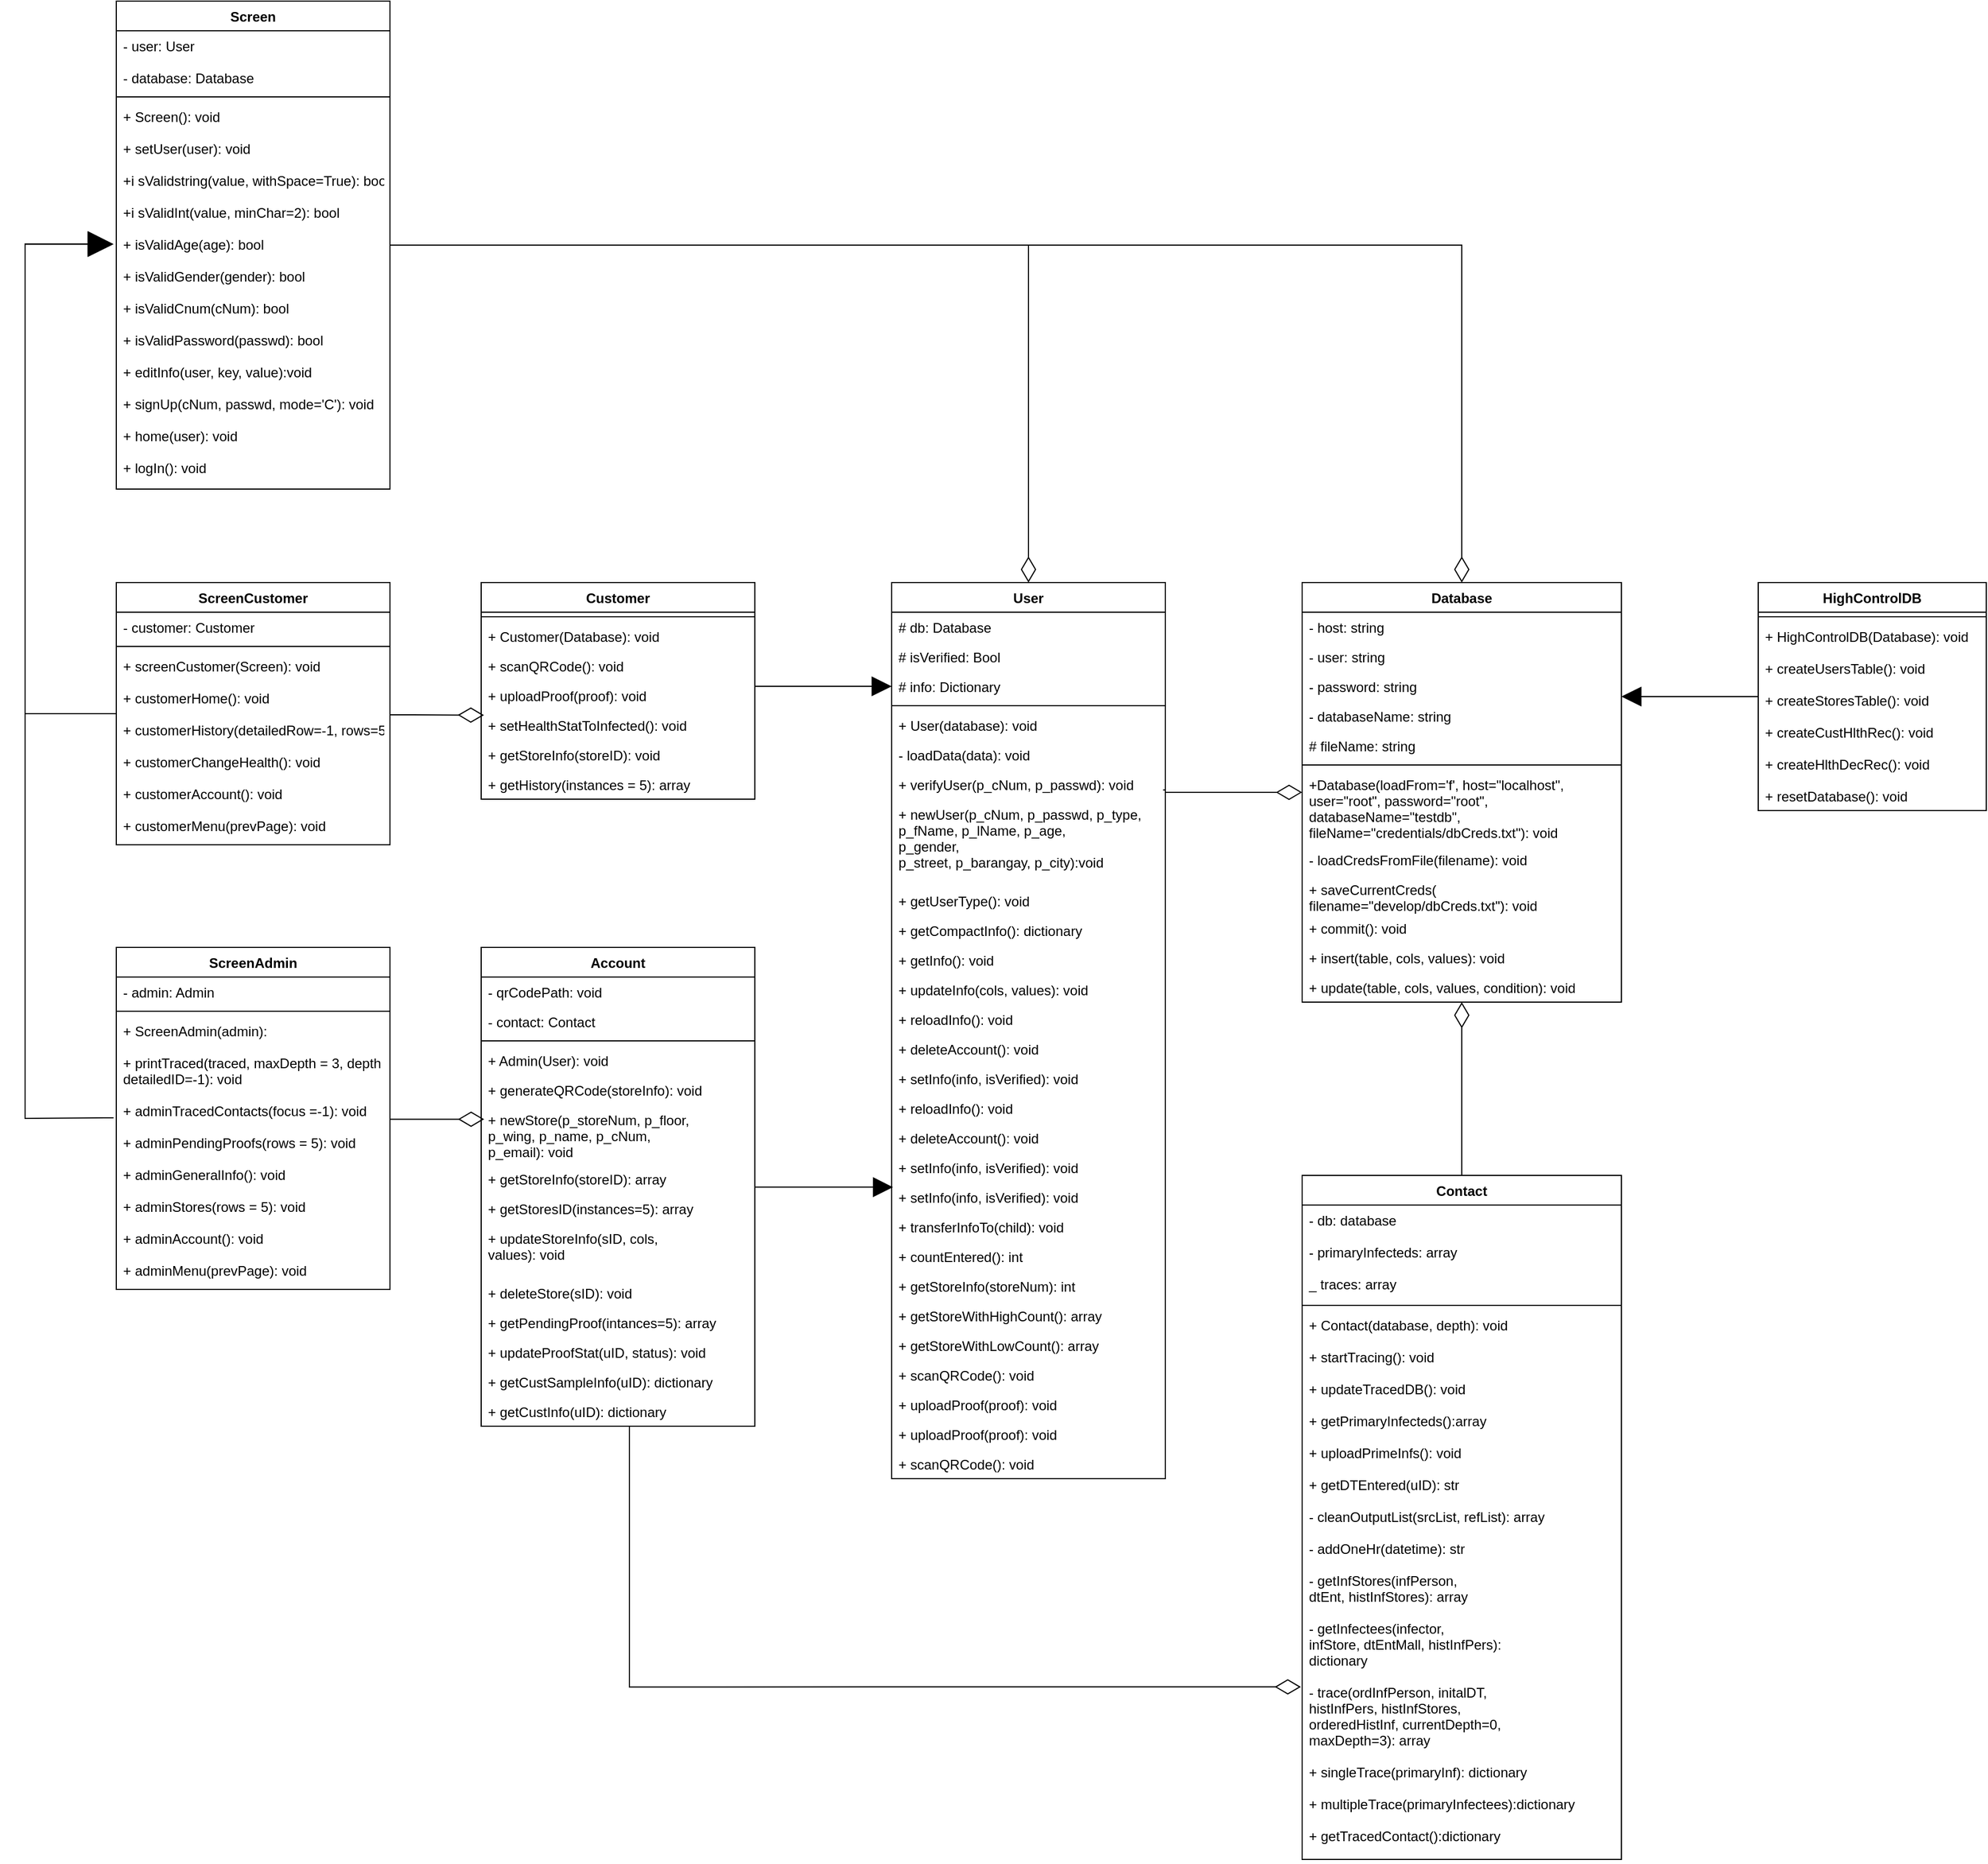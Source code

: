 <mxfile version="13.3.5" type="device" pages="3"><diagram id="4cT9tEUApTx9AohFvl1l" name="Class Diagram"><mxGraphModel dx="6858" dy="3752" grid="1" gridSize="10" guides="1" tooltips="1" connect="1" arrows="1" fold="1" page="1" pageScale="1" pageWidth="850" pageHeight="1100" math="0" shadow="0"><root><mxCell id="0"/><mxCell id="1" parent="0"/><mxCell id="-jJCAfc4j0rIBRLgu8j6-79" style="edgeStyle=orthogonalEdgeStyle;rounded=0;orthogonalLoop=1;jettySize=auto;html=1;entryX=0.992;entryY=0.688;entryDx=0;entryDy=0;endArrow=none;endFill=0;endSize=15;entryPerimeter=0;startArrow=diamondThin;startFill=0;startSize=20;" edge="1" parent="1" source="ZxZ5tY7BvIgRF20QpcuF-5" target="-jJCAfc4j0rIBRLgu8j6-18"><mxGeometry relative="1" as="geometry"><Array as="points"><mxPoint x="480" y="504"/><mxPoint x="480" y="502"/></Array></mxGeometry></mxCell><mxCell id="ZxZ5tY7BvIgRF20QpcuF-5" value="Database" style="swimlane;fontStyle=1;align=center;verticalAlign=top;childLayout=stackLayout;horizontal=1;startSize=26;horizontalStack=0;resizeParent=1;resizeParentMax=0;resizeLast=0;collapsible=1;marginBottom=0;" parent="1" vertex="1"><mxGeometry x="600" y="320" width="280" height="368" as="geometry"/></mxCell><mxCell id="ZxZ5tY7BvIgRF20QpcuF-6" value="- host: string" style="text;strokeColor=none;fillColor=none;align=left;verticalAlign=top;spacingLeft=4;spacingRight=4;overflow=hidden;rotatable=0;points=[[0,0.5],[1,0.5]];portConstraint=eastwest;" parent="ZxZ5tY7BvIgRF20QpcuF-5" vertex="1"><mxGeometry y="26" width="280" height="26" as="geometry"/></mxCell><mxCell id="-jJCAfc4j0rIBRLgu8j6-2" value="- user: string" style="text;strokeColor=none;fillColor=none;align=left;verticalAlign=top;spacingLeft=4;spacingRight=4;overflow=hidden;rotatable=0;points=[[0,0.5],[1,0.5]];portConstraint=eastwest;" vertex="1" parent="ZxZ5tY7BvIgRF20QpcuF-5"><mxGeometry y="52" width="280" height="26" as="geometry"/></mxCell><mxCell id="-jJCAfc4j0rIBRLgu8j6-3" value="- password: string" style="text;strokeColor=none;fillColor=none;align=left;verticalAlign=top;spacingLeft=4;spacingRight=4;overflow=hidden;rotatable=0;points=[[0,0.5],[1,0.5]];portConstraint=eastwest;" vertex="1" parent="ZxZ5tY7BvIgRF20QpcuF-5"><mxGeometry y="78" width="280" height="26" as="geometry"/></mxCell><mxCell id="-jJCAfc4j0rIBRLgu8j6-4" value="- databaseName: string" style="text;strokeColor=none;fillColor=none;align=left;verticalAlign=top;spacingLeft=4;spacingRight=4;overflow=hidden;rotatable=0;points=[[0,0.5],[1,0.5]];portConstraint=eastwest;" vertex="1" parent="ZxZ5tY7BvIgRF20QpcuF-5"><mxGeometry y="104" width="280" height="26" as="geometry"/></mxCell><mxCell id="-jJCAfc4j0rIBRLgu8j6-5" value="# fileName: string" style="text;strokeColor=none;fillColor=none;align=left;verticalAlign=top;spacingLeft=4;spacingRight=4;overflow=hidden;rotatable=0;points=[[0,0.5],[1,0.5]];portConstraint=eastwest;" vertex="1" parent="ZxZ5tY7BvIgRF20QpcuF-5"><mxGeometry y="130" width="280" height="26" as="geometry"/></mxCell><mxCell id="ZxZ5tY7BvIgRF20QpcuF-7" value="" style="line;strokeWidth=1;fillColor=none;align=left;verticalAlign=middle;spacingTop=-1;spacingLeft=3;spacingRight=3;rotatable=0;labelPosition=right;points=[];portConstraint=eastwest;" parent="ZxZ5tY7BvIgRF20QpcuF-5" vertex="1"><mxGeometry y="156" width="280" height="8" as="geometry"/></mxCell><mxCell id="ZxZ5tY7BvIgRF20QpcuF-8" value="+Database(loadFrom='f', host=&quot;localhost&quot;,&#10;user=&quot;root&quot;, password=&quot;root&quot;,&#10;databaseName=&quot;testdb&quot;, &#10;fileName=&quot;credentials/dbCreds.txt&quot;): void" style="text;strokeColor=none;fillColor=none;align=left;verticalAlign=top;spacingLeft=4;spacingRight=4;overflow=hidden;rotatable=0;points=[[0,0.5],[1,0.5]];portConstraint=eastwest;" parent="ZxZ5tY7BvIgRF20QpcuF-5" vertex="1"><mxGeometry y="164" width="280" height="66" as="geometry"/></mxCell><mxCell id="-jJCAfc4j0rIBRLgu8j6-6" value="- loadCredsFromFile(filename): void" style="text;strokeColor=none;fillColor=none;align=left;verticalAlign=top;spacingLeft=4;spacingRight=4;overflow=hidden;rotatable=0;points=[[0,0.5],[1,0.5]];portConstraint=eastwest;" vertex="1" parent="ZxZ5tY7BvIgRF20QpcuF-5"><mxGeometry y="230" width="280" height="26" as="geometry"/></mxCell><mxCell id="-jJCAfc4j0rIBRLgu8j6-7" value="+ saveCurrentCreds(&#10;filename=&quot;develop/dbCreds.txt&quot;): void&#10;&#10;&#10;+ query(command): array" style="text;strokeColor=none;fillColor=none;align=left;verticalAlign=top;spacingLeft=4;spacingRight=4;overflow=hidden;rotatable=0;points=[[0,0.5],[1,0.5]];portConstraint=eastwest;" vertex="1" parent="ZxZ5tY7BvIgRF20QpcuF-5"><mxGeometry y="256" width="280" height="34" as="geometry"/></mxCell><mxCell id="-jJCAfc4j0rIBRLgu8j6-8" value="+ commit(): void" style="text;strokeColor=none;fillColor=none;align=left;verticalAlign=top;spacingLeft=4;spacingRight=4;overflow=hidden;rotatable=0;points=[[0,0.5],[1,0.5]];portConstraint=eastwest;" vertex="1" parent="ZxZ5tY7BvIgRF20QpcuF-5"><mxGeometry y="290" width="280" height="26" as="geometry"/></mxCell><mxCell id="-jJCAfc4j0rIBRLgu8j6-9" value="+ insert(table, cols, values): void" style="text;strokeColor=none;fillColor=none;align=left;verticalAlign=top;spacingLeft=4;spacingRight=4;overflow=hidden;rotatable=0;points=[[0,0.5],[1,0.5]];portConstraint=eastwest;" vertex="1" parent="ZxZ5tY7BvIgRF20QpcuF-5"><mxGeometry y="316" width="280" height="26" as="geometry"/></mxCell><mxCell id="-jJCAfc4j0rIBRLgu8j6-10" value="+ update(table, cols, values, condition): void" style="text;strokeColor=none;fillColor=none;align=left;verticalAlign=top;spacingLeft=4;spacingRight=4;overflow=hidden;rotatable=0;points=[[0,0.5],[1,0.5]];portConstraint=eastwest;" vertex="1" parent="ZxZ5tY7BvIgRF20QpcuF-5"><mxGeometry y="342" width="280" height="26" as="geometry"/></mxCell><mxCell id="-jJCAfc4j0rIBRLgu8j6-78" style="edgeStyle=orthogonalEdgeStyle;rounded=0;orthogonalLoop=1;jettySize=auto;html=1;endSize=15;endArrow=block;endFill=1;" edge="1" parent="1" source="ZxZ5tY7BvIgRF20QpcuF-9"><mxGeometry relative="1" as="geometry"><mxPoint x="880" y="420" as="targetPoint"/><Array as="points"><mxPoint x="880" y="420"/></Array></mxGeometry></mxCell><mxCell id="ZxZ5tY7BvIgRF20QpcuF-9" value="HighControlDB&#10;&#10;" style="swimlane;fontStyle=1;align=center;verticalAlign=top;childLayout=stackLayout;horizontal=1;startSize=26;horizontalStack=0;resizeParent=1;resizeParentMax=0;resizeLast=0;collapsible=1;marginBottom=0;" parent="1" vertex="1"><mxGeometry x="1000" y="320" width="200" height="200" as="geometry"/></mxCell><mxCell id="ZxZ5tY7BvIgRF20QpcuF-11" value="" style="line;strokeWidth=1;fillColor=none;align=left;verticalAlign=middle;spacingTop=-1;spacingLeft=3;spacingRight=3;rotatable=0;labelPosition=right;points=[];portConstraint=eastwest;" parent="ZxZ5tY7BvIgRF20QpcuF-9" vertex="1"><mxGeometry y="26" width="200" height="8" as="geometry"/></mxCell><mxCell id="ZxZ5tY7BvIgRF20QpcuF-12" value="+ HighControlDB(Database): void&#10;&#10;+ createUsersTable(): void&#10;&#10;+ createStoresTable(): void&#10;&#10;+ createCustHlthRec(): void&#10;&#10;+ createHlthDecRec(): void&#10;&#10;+ resetDatabase(): void" style="text;strokeColor=none;fillColor=none;align=left;verticalAlign=top;spacingLeft=4;spacingRight=4;overflow=hidden;rotatable=0;points=[[0,0.5],[1,0.5]];portConstraint=eastwest;" parent="ZxZ5tY7BvIgRF20QpcuF-9" vertex="1"><mxGeometry y="34" width="200" height="166" as="geometry"/></mxCell><mxCell id="ZxZ5tY7BvIgRF20QpcuF-13" value="User" style="swimlane;fontStyle=1;align=center;verticalAlign=top;childLayout=stackLayout;horizontal=1;startSize=26;horizontalStack=0;resizeParent=1;resizeParentMax=0;resizeLast=0;collapsible=1;marginBottom=0;" parent="1" vertex="1"><mxGeometry x="240" y="320" width="240" height="786" as="geometry"/></mxCell><mxCell id="ZxZ5tY7BvIgRF20QpcuF-14" value="# db: Database" style="text;strokeColor=none;fillColor=none;align=left;verticalAlign=top;spacingLeft=4;spacingRight=4;overflow=hidden;rotatable=0;points=[[0,0.5],[1,0.5]];portConstraint=eastwest;" parent="ZxZ5tY7BvIgRF20QpcuF-13" vertex="1"><mxGeometry y="26" width="240" height="26" as="geometry"/></mxCell><mxCell id="-jJCAfc4j0rIBRLgu8j6-16" value="# isVerified: Bool" style="text;strokeColor=none;fillColor=none;align=left;verticalAlign=top;spacingLeft=4;spacingRight=4;overflow=hidden;rotatable=0;points=[[0,0.5],[1,0.5]];portConstraint=eastwest;" vertex="1" parent="ZxZ5tY7BvIgRF20QpcuF-13"><mxGeometry y="52" width="240" height="26" as="geometry"/></mxCell><mxCell id="-jJCAfc4j0rIBRLgu8j6-17" value="# info: Dictionary" style="text;strokeColor=none;fillColor=none;align=left;verticalAlign=top;spacingLeft=4;spacingRight=4;overflow=hidden;rotatable=0;points=[[0,0.5],[1,0.5]];portConstraint=eastwest;" vertex="1" parent="ZxZ5tY7BvIgRF20QpcuF-13"><mxGeometry y="78" width="240" height="26" as="geometry"/></mxCell><mxCell id="ZxZ5tY7BvIgRF20QpcuF-15" value="" style="line;strokeWidth=1;fillColor=none;align=left;verticalAlign=middle;spacingTop=-1;spacingLeft=3;spacingRight=3;rotatable=0;labelPosition=right;points=[];portConstraint=eastwest;" parent="ZxZ5tY7BvIgRF20QpcuF-13" vertex="1"><mxGeometry y="104" width="240" height="8" as="geometry"/></mxCell><mxCell id="ZxZ5tY7BvIgRF20QpcuF-16" value="+ User(database): void" style="text;strokeColor=none;fillColor=none;align=left;verticalAlign=top;spacingLeft=4;spacingRight=4;overflow=hidden;rotatable=0;points=[[0,0.5],[1,0.5]];portConstraint=eastwest;" parent="ZxZ5tY7BvIgRF20QpcuF-13" vertex="1"><mxGeometry y="112" width="240" height="26" as="geometry"/></mxCell><mxCell id="-jJCAfc4j0rIBRLgu8j6-40" value="- loadData(data): void" style="text;strokeColor=none;fillColor=none;align=left;verticalAlign=top;spacingLeft=4;spacingRight=4;overflow=hidden;rotatable=0;points=[[0,0.5],[1,0.5]];portConstraint=eastwest;" vertex="1" parent="ZxZ5tY7BvIgRF20QpcuF-13"><mxGeometry y="138" width="240" height="26" as="geometry"/></mxCell><mxCell id="-jJCAfc4j0rIBRLgu8j6-18" value="+ verifyUser(p_cNum, p_passwd): void" style="text;strokeColor=none;fillColor=none;align=left;verticalAlign=top;spacingLeft=4;spacingRight=4;overflow=hidden;rotatable=0;points=[[0,0.5],[1,0.5]];portConstraint=eastwest;" vertex="1" parent="ZxZ5tY7BvIgRF20QpcuF-13"><mxGeometry y="164" width="240" height="26" as="geometry"/></mxCell><mxCell id="-jJCAfc4j0rIBRLgu8j6-19" value="+ newUser(p_cNum, p_passwd, p_type,&#10;p_fName, p_lName, p_age,&#10;p_gender,&#10;p_street, p_barangay, p_city):void" style="text;strokeColor=none;fillColor=none;align=left;verticalAlign=top;spacingLeft=4;spacingRight=4;overflow=hidden;rotatable=0;points=[[0,0.5],[1,0.5]];portConstraint=eastwest;" vertex="1" parent="ZxZ5tY7BvIgRF20QpcuF-13"><mxGeometry y="190" width="240" height="76" as="geometry"/></mxCell><mxCell id="-jJCAfc4j0rIBRLgu8j6-20" value="+ getUserType(): void" style="text;strokeColor=none;fillColor=none;align=left;verticalAlign=top;spacingLeft=4;spacingRight=4;overflow=hidden;rotatable=0;points=[[0,0.5],[1,0.5]];portConstraint=eastwest;" vertex="1" parent="ZxZ5tY7BvIgRF20QpcuF-13"><mxGeometry y="266" width="240" height="26" as="geometry"/></mxCell><mxCell id="-jJCAfc4j0rIBRLgu8j6-21" value="+ getCompactInfo(): dictionary" style="text;strokeColor=none;fillColor=none;align=left;verticalAlign=top;spacingLeft=4;spacingRight=4;overflow=hidden;rotatable=0;points=[[0,0.5],[1,0.5]];portConstraint=eastwest;" vertex="1" parent="ZxZ5tY7BvIgRF20QpcuF-13"><mxGeometry y="292" width="240" height="26" as="geometry"/></mxCell><mxCell id="-jJCAfc4j0rIBRLgu8j6-23" value="+ getInfo(): void" style="text;strokeColor=none;fillColor=none;align=left;verticalAlign=top;spacingLeft=4;spacingRight=4;overflow=hidden;rotatable=0;points=[[0,0.5],[1,0.5]];portConstraint=eastwest;" vertex="1" parent="ZxZ5tY7BvIgRF20QpcuF-13"><mxGeometry y="318" width="240" height="26" as="geometry"/></mxCell><mxCell id="-jJCAfc4j0rIBRLgu8j6-24" value="+ updateInfo(cols, values): void" style="text;strokeColor=none;fillColor=none;align=left;verticalAlign=top;spacingLeft=4;spacingRight=4;overflow=hidden;rotatable=0;points=[[0,0.5],[1,0.5]];portConstraint=eastwest;" vertex="1" parent="ZxZ5tY7BvIgRF20QpcuF-13"><mxGeometry y="344" width="240" height="26" as="geometry"/></mxCell><mxCell id="-jJCAfc4j0rIBRLgu8j6-25" value="+ reloadInfo(): void" style="text;strokeColor=none;fillColor=none;align=left;verticalAlign=top;spacingLeft=4;spacingRight=4;overflow=hidden;rotatable=0;points=[[0,0.5],[1,0.5]];portConstraint=eastwest;" vertex="1" parent="ZxZ5tY7BvIgRF20QpcuF-13"><mxGeometry y="370" width="240" height="26" as="geometry"/></mxCell><mxCell id="-jJCAfc4j0rIBRLgu8j6-29" value="+ deleteAccount(): void" style="text;strokeColor=none;fillColor=none;align=left;verticalAlign=top;spacingLeft=4;spacingRight=4;overflow=hidden;rotatable=0;points=[[0,0.5],[1,0.5]];portConstraint=eastwest;" vertex="1" parent="ZxZ5tY7BvIgRF20QpcuF-13"><mxGeometry y="396" width="240" height="26" as="geometry"/></mxCell><mxCell id="-jJCAfc4j0rIBRLgu8j6-30" value="+ setInfo(info, isVerified): void" style="text;strokeColor=none;fillColor=none;align=left;verticalAlign=top;spacingLeft=4;spacingRight=4;overflow=hidden;rotatable=0;points=[[0,0.5],[1,0.5]];portConstraint=eastwest;" vertex="1" parent="ZxZ5tY7BvIgRF20QpcuF-13"><mxGeometry y="422" width="240" height="26" as="geometry"/></mxCell><mxCell id="-jJCAfc4j0rIBRLgu8j6-31" value="+ reloadInfo(): void" style="text;strokeColor=none;fillColor=none;align=left;verticalAlign=top;spacingLeft=4;spacingRight=4;overflow=hidden;rotatable=0;points=[[0,0.5],[1,0.5]];portConstraint=eastwest;" vertex="1" parent="ZxZ5tY7BvIgRF20QpcuF-13"><mxGeometry y="448" width="240" height="26" as="geometry"/></mxCell><mxCell id="-jJCAfc4j0rIBRLgu8j6-32" value="+ deleteAccount(): void" style="text;strokeColor=none;fillColor=none;align=left;verticalAlign=top;spacingLeft=4;spacingRight=4;overflow=hidden;rotatable=0;points=[[0,0.5],[1,0.5]];portConstraint=eastwest;" vertex="1" parent="ZxZ5tY7BvIgRF20QpcuF-13"><mxGeometry y="474" width="240" height="26" as="geometry"/></mxCell><mxCell id="-jJCAfc4j0rIBRLgu8j6-33" value="+ setInfo(info, isVerified): void" style="text;strokeColor=none;fillColor=none;align=left;verticalAlign=top;spacingLeft=4;spacingRight=4;overflow=hidden;rotatable=0;points=[[0,0.5],[1,0.5]];portConstraint=eastwest;" vertex="1" parent="ZxZ5tY7BvIgRF20QpcuF-13"><mxGeometry y="500" width="240" height="26" as="geometry"/></mxCell><mxCell id="-jJCAfc4j0rIBRLgu8j6-34" value="+ setInfo(info, isVerified): void" style="text;strokeColor=none;fillColor=none;align=left;verticalAlign=top;spacingLeft=4;spacingRight=4;overflow=hidden;rotatable=0;points=[[0,0.5],[1,0.5]];portConstraint=eastwest;" vertex="1" parent="ZxZ5tY7BvIgRF20QpcuF-13"><mxGeometry y="526" width="240" height="26" as="geometry"/></mxCell><mxCell id="-jJCAfc4j0rIBRLgu8j6-35" value="+ transferInfoTo(child): void&#10;&#10;" style="text;strokeColor=none;fillColor=none;align=left;verticalAlign=top;spacingLeft=4;spacingRight=4;overflow=hidden;rotatable=0;points=[[0,0.5],[1,0.5]];portConstraint=eastwest;" vertex="1" parent="ZxZ5tY7BvIgRF20QpcuF-13"><mxGeometry y="552" width="240" height="26" as="geometry"/></mxCell><mxCell id="-jJCAfc4j0rIBRLgu8j6-36" value="+ countEntered(): int" style="text;strokeColor=none;fillColor=none;align=left;verticalAlign=top;spacingLeft=4;spacingRight=4;overflow=hidden;rotatable=0;points=[[0,0.5],[1,0.5]];portConstraint=eastwest;" vertex="1" parent="ZxZ5tY7BvIgRF20QpcuF-13"><mxGeometry y="578" width="240" height="26" as="geometry"/></mxCell><mxCell id="-jJCAfc4j0rIBRLgu8j6-37" value="+ getStoreInfo(storeNum): int" style="text;strokeColor=none;fillColor=none;align=left;verticalAlign=top;spacingLeft=4;spacingRight=4;overflow=hidden;rotatable=0;points=[[0,0.5],[1,0.5]];portConstraint=eastwest;" vertex="1" parent="ZxZ5tY7BvIgRF20QpcuF-13"><mxGeometry y="604" width="240" height="26" as="geometry"/></mxCell><mxCell id="-jJCAfc4j0rIBRLgu8j6-38" value="+ getStoreWithHighCount(): array" style="text;strokeColor=none;fillColor=none;align=left;verticalAlign=top;spacingLeft=4;spacingRight=4;overflow=hidden;rotatable=0;points=[[0,0.5],[1,0.5]];portConstraint=eastwest;" vertex="1" parent="ZxZ5tY7BvIgRF20QpcuF-13"><mxGeometry y="630" width="240" height="26" as="geometry"/></mxCell><mxCell id="-jJCAfc4j0rIBRLgu8j6-39" value="+ getStoreWithLowCount(): array" style="text;strokeColor=none;fillColor=none;align=left;verticalAlign=top;spacingLeft=4;spacingRight=4;overflow=hidden;rotatable=0;points=[[0,0.5],[1,0.5]];portConstraint=eastwest;" vertex="1" parent="ZxZ5tY7BvIgRF20QpcuF-13"><mxGeometry y="656" width="240" height="26" as="geometry"/></mxCell><mxCell id="-jJCAfc4j0rIBRLgu8j6-47" value="+ scanQRCode(): void" style="text;strokeColor=none;fillColor=none;align=left;verticalAlign=top;spacingLeft=4;spacingRight=4;overflow=hidden;rotatable=0;points=[[0,0.5],[1,0.5]];portConstraint=eastwest;" vertex="1" parent="ZxZ5tY7BvIgRF20QpcuF-13"><mxGeometry y="682" width="240" height="26" as="geometry"/></mxCell><mxCell id="-jJCAfc4j0rIBRLgu8j6-49" value="+ uploadProof(proof): void" style="text;strokeColor=none;fillColor=none;align=left;verticalAlign=top;spacingLeft=4;spacingRight=4;overflow=hidden;rotatable=0;points=[[0,0.5],[1,0.5]];portConstraint=eastwest;" vertex="1" parent="ZxZ5tY7BvIgRF20QpcuF-13"><mxGeometry y="708" width="240" height="26" as="geometry"/></mxCell><mxCell id="-jJCAfc4j0rIBRLgu8j6-50" value="+ uploadProof(proof): void" style="text;strokeColor=none;fillColor=none;align=left;verticalAlign=top;spacingLeft=4;spacingRight=4;overflow=hidden;rotatable=0;points=[[0,0.5],[1,0.5]];portConstraint=eastwest;" vertex="1" parent="ZxZ5tY7BvIgRF20QpcuF-13"><mxGeometry y="734" width="240" height="26" as="geometry"/></mxCell><mxCell id="-jJCAfc4j0rIBRLgu8j6-52" value="+ scanQRCode(): void" style="text;strokeColor=none;fillColor=none;align=left;verticalAlign=top;spacingLeft=4;spacingRight=4;overflow=hidden;rotatable=0;points=[[0,0.5],[1,0.5]];portConstraint=eastwest;" vertex="1" parent="ZxZ5tY7BvIgRF20QpcuF-13"><mxGeometry y="760" width="240" height="26" as="geometry"/></mxCell><mxCell id="-jJCAfc4j0rIBRLgu8j6-80" style="edgeStyle=orthogonalEdgeStyle;rounded=0;orthogonalLoop=1;jettySize=auto;html=1;entryX=0;entryY=0.5;entryDx=0;entryDy=0;startArrow=none;startFill=0;startSize=15;endArrow=block;endFill=1;endSize=15;" edge="1" parent="1" source="ZxZ5tY7BvIgRF20QpcuF-17" target="-jJCAfc4j0rIBRLgu8j6-17"><mxGeometry relative="1" as="geometry"><Array as="points"><mxPoint x="150" y="411"/><mxPoint x="150" y="411"/></Array></mxGeometry></mxCell><mxCell id="ZxZ5tY7BvIgRF20QpcuF-17" value="Customer" style="swimlane;fontStyle=1;align=center;verticalAlign=top;childLayout=stackLayout;horizontal=1;startSize=26;horizontalStack=0;resizeParent=1;resizeParentMax=0;resizeLast=0;collapsible=1;marginBottom=0;" parent="1" vertex="1"><mxGeometry x="-120" y="320" width="240" height="190" as="geometry"/></mxCell><mxCell id="ZxZ5tY7BvIgRF20QpcuF-19" value="" style="line;strokeWidth=1;fillColor=none;align=left;verticalAlign=middle;spacingTop=-1;spacingLeft=3;spacingRight=3;rotatable=0;labelPosition=right;points=[];portConstraint=eastwest;" parent="ZxZ5tY7BvIgRF20QpcuF-17" vertex="1"><mxGeometry y="26" width="240" height="8" as="geometry"/></mxCell><mxCell id="-jJCAfc4j0rIBRLgu8j6-41" value="+ Customer(Database): void" style="text;strokeColor=none;fillColor=none;align=left;verticalAlign=top;spacingLeft=4;spacingRight=4;overflow=hidden;rotatable=0;points=[[0,0.5],[1,0.5]];portConstraint=eastwest;" vertex="1" parent="ZxZ5tY7BvIgRF20QpcuF-17"><mxGeometry y="34" width="240" height="26" as="geometry"/></mxCell><mxCell id="-jJCAfc4j0rIBRLgu8j6-58" value="+ scanQRCode(): void" style="text;strokeColor=none;fillColor=none;align=left;verticalAlign=top;spacingLeft=4;spacingRight=4;overflow=hidden;rotatable=0;points=[[0,0.5],[1,0.5]];portConstraint=eastwest;" vertex="1" parent="ZxZ5tY7BvIgRF20QpcuF-17"><mxGeometry y="60" width="240" height="26" as="geometry"/></mxCell><mxCell id="-jJCAfc4j0rIBRLgu8j6-57" value="+ uploadProof(proof): void" style="text;strokeColor=none;fillColor=none;align=left;verticalAlign=top;spacingLeft=4;spacingRight=4;overflow=hidden;rotatable=0;points=[[0,0.5],[1,0.5]];portConstraint=eastwest;" vertex="1" parent="ZxZ5tY7BvIgRF20QpcuF-17"><mxGeometry y="86" width="240" height="26" as="geometry"/></mxCell><mxCell id="-jJCAfc4j0rIBRLgu8j6-56" value="+ setHealthStatToInfected(): void" style="text;strokeColor=none;fillColor=none;align=left;verticalAlign=top;spacingLeft=4;spacingRight=4;overflow=hidden;rotatable=0;points=[[0,0.5],[1,0.5]];portConstraint=eastwest;" vertex="1" parent="ZxZ5tY7BvIgRF20QpcuF-17"><mxGeometry y="112" width="240" height="26" as="geometry"/></mxCell><mxCell id="-jJCAfc4j0rIBRLgu8j6-55" value="+ getStoreInfo(storeID): void" style="text;strokeColor=none;fillColor=none;align=left;verticalAlign=top;spacingLeft=4;spacingRight=4;overflow=hidden;rotatable=0;points=[[0,0.5],[1,0.5]];portConstraint=eastwest;" vertex="1" parent="ZxZ5tY7BvIgRF20QpcuF-17"><mxGeometry y="138" width="240" height="26" as="geometry"/></mxCell><mxCell id="-jJCAfc4j0rIBRLgu8j6-54" value="+ getHistory(instances = 5): array" style="text;strokeColor=none;fillColor=none;align=left;verticalAlign=top;spacingLeft=4;spacingRight=4;overflow=hidden;rotatable=0;points=[[0,0.5],[1,0.5]];portConstraint=eastwest;" vertex="1" parent="ZxZ5tY7BvIgRF20QpcuF-17"><mxGeometry y="164" width="240" height="26" as="geometry"/></mxCell><mxCell id="-jJCAfc4j0rIBRLgu8j6-81" style="edgeStyle=orthogonalEdgeStyle;rounded=0;orthogonalLoop=1;jettySize=auto;html=1;entryX=0.005;entryY=0.167;entryDx=0;entryDy=0;entryPerimeter=0;startArrow=none;startFill=0;startSize=15;endArrow=block;endFill=1;endSize=15;" edge="1" parent="1" source="ZxZ5tY7BvIgRF20QpcuF-21" target="-jJCAfc4j0rIBRLgu8j6-34"><mxGeometry relative="1" as="geometry"><Array as="points"><mxPoint x="230" y="850"/></Array></mxGeometry></mxCell><mxCell id="-jJCAfc4j0rIBRLgu8j6-84" style="edgeStyle=orthogonalEdgeStyle;rounded=0;orthogonalLoop=1;jettySize=auto;html=1;entryX=-0.004;entryY=0.686;entryDx=0;entryDy=0;entryPerimeter=0;startArrow=none;startFill=0;startSize=20;endArrow=diamondThin;endFill=0;endSize=20;" edge="1" parent="1" source="ZxZ5tY7BvIgRF20QpcuF-21" target="ZxZ5tY7BvIgRF20QpcuF-40"><mxGeometry relative="1" as="geometry"><Array as="points"><mxPoint x="10" y="1289"/></Array></mxGeometry></mxCell><mxCell id="ZxZ5tY7BvIgRF20QpcuF-21" value="Account" style="swimlane;fontStyle=1;align=center;verticalAlign=top;childLayout=stackLayout;horizontal=1;startSize=26;horizontalStack=0;resizeParent=1;resizeParentMax=0;resizeLast=0;collapsible=1;marginBottom=0;" parent="1" vertex="1"><mxGeometry x="-120" y="640" width="240" height="420" as="geometry"/></mxCell><mxCell id="-jJCAfc4j0rIBRLgu8j6-61" value="- qrCodePath: void" style="text;strokeColor=none;fillColor=none;align=left;verticalAlign=top;spacingLeft=4;spacingRight=4;overflow=hidden;rotatable=0;points=[[0,0.5],[1,0.5]];portConstraint=eastwest;" vertex="1" parent="ZxZ5tY7BvIgRF20QpcuF-21"><mxGeometry y="26" width="240" height="26" as="geometry"/></mxCell><mxCell id="-jJCAfc4j0rIBRLgu8j6-62" value="- contact: Contact" style="text;strokeColor=none;fillColor=none;align=left;verticalAlign=top;spacingLeft=4;spacingRight=4;overflow=hidden;rotatable=0;points=[[0,0.5],[1,0.5]];portConstraint=eastwest;" vertex="1" parent="ZxZ5tY7BvIgRF20QpcuF-21"><mxGeometry y="52" width="240" height="26" as="geometry"/></mxCell><mxCell id="ZxZ5tY7BvIgRF20QpcuF-23" value="" style="line;strokeWidth=1;fillColor=none;align=left;verticalAlign=middle;spacingTop=-1;spacingLeft=3;spacingRight=3;rotatable=0;labelPosition=right;points=[];portConstraint=eastwest;" parent="ZxZ5tY7BvIgRF20QpcuF-21" vertex="1"><mxGeometry y="78" width="240" height="8" as="geometry"/></mxCell><mxCell id="ZxZ5tY7BvIgRF20QpcuF-24" value="+ Admin(User): void" style="text;strokeColor=none;fillColor=none;align=left;verticalAlign=top;spacingLeft=4;spacingRight=4;overflow=hidden;rotatable=0;points=[[0,0.5],[1,0.5]];portConstraint=eastwest;" parent="ZxZ5tY7BvIgRF20QpcuF-21" vertex="1"><mxGeometry y="86" width="240" height="26" as="geometry"/></mxCell><mxCell id="-jJCAfc4j0rIBRLgu8j6-64" value="+ generateQRCode(storeInfo): void" style="text;strokeColor=none;fillColor=none;align=left;verticalAlign=top;spacingLeft=4;spacingRight=4;overflow=hidden;rotatable=0;points=[[0,0.5],[1,0.5]];portConstraint=eastwest;" vertex="1" parent="ZxZ5tY7BvIgRF20QpcuF-21"><mxGeometry y="112" width="240" height="26" as="geometry"/></mxCell><mxCell id="-jJCAfc4j0rIBRLgu8j6-65" value="+ newStore(p_storeNum, p_floor, &#10;p_wing, p_name, p_cNum, &#10;p_email): void&#10;&#10;&#10;+ getStoreInfo(storeID): array" style="text;strokeColor=none;fillColor=none;align=left;verticalAlign=top;spacingLeft=4;spacingRight=4;overflow=hidden;rotatable=0;points=[[0,0.5],[1,0.5]];portConstraint=eastwest;" vertex="1" parent="ZxZ5tY7BvIgRF20QpcuF-21"><mxGeometry y="138" width="240" height="52" as="geometry"/></mxCell><mxCell id="-jJCAfc4j0rIBRLgu8j6-66" value="+ getStoreInfo(storeID): array" style="text;strokeColor=none;fillColor=none;align=left;verticalAlign=top;spacingLeft=4;spacingRight=4;overflow=hidden;rotatable=0;points=[[0,0.5],[1,0.5]];portConstraint=eastwest;" vertex="1" parent="ZxZ5tY7BvIgRF20QpcuF-21"><mxGeometry y="190" width="240" height="26" as="geometry"/></mxCell><mxCell id="-jJCAfc4j0rIBRLgu8j6-67" value="+ getStoresID(instances=5): array" style="text;strokeColor=none;fillColor=none;align=left;verticalAlign=top;spacingLeft=4;spacingRight=4;overflow=hidden;rotatable=0;points=[[0,0.5],[1,0.5]];portConstraint=eastwest;" vertex="1" parent="ZxZ5tY7BvIgRF20QpcuF-21"><mxGeometry y="216" width="240" height="26" as="geometry"/></mxCell><mxCell id="-jJCAfc4j0rIBRLgu8j6-68" value="+ updateStoreInfo(sID, cols, &#10;values): void" style="text;strokeColor=none;fillColor=none;align=left;verticalAlign=top;spacingLeft=4;spacingRight=4;overflow=hidden;rotatable=0;points=[[0,0.5],[1,0.5]];portConstraint=eastwest;" vertex="1" parent="ZxZ5tY7BvIgRF20QpcuF-21"><mxGeometry y="242" width="240" height="48" as="geometry"/></mxCell><mxCell id="-jJCAfc4j0rIBRLgu8j6-69" value="+ deleteStore(sID): void" style="text;strokeColor=none;fillColor=none;align=left;verticalAlign=top;spacingLeft=4;spacingRight=4;overflow=hidden;rotatable=0;points=[[0,0.5],[1,0.5]];portConstraint=eastwest;" vertex="1" parent="ZxZ5tY7BvIgRF20QpcuF-21"><mxGeometry y="290" width="240" height="26" as="geometry"/></mxCell><mxCell id="-jJCAfc4j0rIBRLgu8j6-70" value="+ getPendingProof(intances=5): array" style="text;strokeColor=none;fillColor=none;align=left;verticalAlign=top;spacingLeft=4;spacingRight=4;overflow=hidden;rotatable=0;points=[[0,0.5],[1,0.5]];portConstraint=eastwest;" vertex="1" parent="ZxZ5tY7BvIgRF20QpcuF-21"><mxGeometry y="316" width="240" height="26" as="geometry"/></mxCell><mxCell id="-jJCAfc4j0rIBRLgu8j6-71" value="+ updateProofStat(uID, status): void" style="text;strokeColor=none;fillColor=none;align=left;verticalAlign=top;spacingLeft=4;spacingRight=4;overflow=hidden;rotatable=0;points=[[0,0.5],[1,0.5]];portConstraint=eastwest;" vertex="1" parent="ZxZ5tY7BvIgRF20QpcuF-21"><mxGeometry y="342" width="240" height="26" as="geometry"/></mxCell><mxCell id="-jJCAfc4j0rIBRLgu8j6-72" value="+ getCustSampleInfo(uID): dictionary" style="text;strokeColor=none;fillColor=none;align=left;verticalAlign=top;spacingLeft=4;spacingRight=4;overflow=hidden;rotatable=0;points=[[0,0.5],[1,0.5]];portConstraint=eastwest;" vertex="1" parent="ZxZ5tY7BvIgRF20QpcuF-21"><mxGeometry y="368" width="240" height="26" as="geometry"/></mxCell><mxCell id="-jJCAfc4j0rIBRLgu8j6-73" value="+ getCustInfo(uID): dictionary" style="text;strokeColor=none;fillColor=none;align=left;verticalAlign=top;spacingLeft=4;spacingRight=4;overflow=hidden;rotatable=0;points=[[0,0.5],[1,0.5]];portConstraint=eastwest;" vertex="1" parent="ZxZ5tY7BvIgRF20QpcuF-21"><mxGeometry y="394" width="240" height="26" as="geometry"/></mxCell><mxCell id="-jJCAfc4j0rIBRLgu8j6-83" style="edgeStyle=orthogonalEdgeStyle;rounded=0;orthogonalLoop=1;jettySize=auto;html=1;entryX=0.5;entryY=1;entryDx=0;entryDy=0;startArrow=none;startFill=0;startSize=20;endArrow=diamondThin;endFill=0;endSize=20;" edge="1" parent="1" source="ZxZ5tY7BvIgRF20QpcuF-37" target="ZxZ5tY7BvIgRF20QpcuF-5"><mxGeometry relative="1" as="geometry"/></mxCell><mxCell id="ZxZ5tY7BvIgRF20QpcuF-37" value="Contact" style="swimlane;fontStyle=1;align=center;verticalAlign=top;childLayout=stackLayout;horizontal=1;startSize=26;horizontalStack=0;resizeParent=1;resizeParentMax=0;resizeLast=0;collapsible=1;marginBottom=0;" parent="1" vertex="1"><mxGeometry x="600" y="840" width="280" height="600" as="geometry"/></mxCell><mxCell id="ZxZ5tY7BvIgRF20QpcuF-38" value="- db: database&#10;&#10;- primaryInfecteds: array&#10;&#10;_ traces: array" style="text;strokeColor=none;fillColor=none;align=left;verticalAlign=top;spacingLeft=4;spacingRight=4;overflow=hidden;rotatable=0;points=[[0,0.5],[1,0.5]];portConstraint=eastwest;" parent="ZxZ5tY7BvIgRF20QpcuF-37" vertex="1"><mxGeometry y="26" width="280" height="84" as="geometry"/></mxCell><mxCell id="ZxZ5tY7BvIgRF20QpcuF-39" value="" style="line;strokeWidth=1;fillColor=none;align=left;verticalAlign=middle;spacingTop=-1;spacingLeft=3;spacingRight=3;rotatable=0;labelPosition=right;points=[];portConstraint=eastwest;" parent="ZxZ5tY7BvIgRF20QpcuF-37" vertex="1"><mxGeometry y="110" width="280" height="8" as="geometry"/></mxCell><mxCell id="ZxZ5tY7BvIgRF20QpcuF-40" value="+ Contact(database, depth): void&#10;&#10;+ startTracing(): void&#10;&#10;+ updateTracedDB(): void&#10;&#10;+ getPrimaryInfecteds():array&#10;&#10;+ uploadPrimeInfs(): void&#10;&#10;+ getDTEntered(uID): str&#10;&#10;- cleanOutputList(srcList, refList): array&#10;&#10;- addOneHr(datetime): str&#10;&#10;- getInfStores(infPerson, &#10;dtEnt, histInfStores): array&#10;&#10;- getInfectees(infector, &#10;infStore, dtEntMall, histInfPers):&#10;dictionary&#10;&#10;- trace(ordInfPerson, initalDT, &#10;histInfPers, histInfStores, &#10;orderedHistInf, currentDepth=0, &#10;maxDepth=3): array&#10;&#10;+ singleTrace(primaryInf): dictionary&#10;&#10;+ multipleTrace(primaryInfectees):dictionary&#10;&#10;+ getTracedContact():dictionary" style="text;strokeColor=none;fillColor=none;align=left;verticalAlign=top;spacingLeft=4;spacingRight=4;overflow=hidden;rotatable=0;points=[[0,0.5],[1,0.5]];portConstraint=eastwest;" parent="ZxZ5tY7BvIgRF20QpcuF-37" vertex="1"><mxGeometry y="118" width="280" height="482" as="geometry"/></mxCell><mxCell id="-jJCAfc4j0rIBRLgu8j6-85" style="edgeStyle=orthogonalEdgeStyle;rounded=0;orthogonalLoop=1;jettySize=auto;html=1;entryX=0.5;entryY=0;entryDx=0;entryDy=0;startArrow=none;startFill=0;startSize=20;endArrow=diamondThin;endFill=0;endSize=20;" edge="1" parent="1" source="ZxZ5tY7BvIgRF20QpcuF-25" target="ZxZ5tY7BvIgRF20QpcuF-13"><mxGeometry relative="1" as="geometry"/></mxCell><mxCell id="-jJCAfc4j0rIBRLgu8j6-86" style="edgeStyle=orthogonalEdgeStyle;rounded=0;orthogonalLoop=1;jettySize=auto;html=1;startArrow=none;startFill=0;startSize=20;endArrow=diamondThin;endFill=0;endSize=20;" edge="1" parent="1" source="ZxZ5tY7BvIgRF20QpcuF-25" target="ZxZ5tY7BvIgRF20QpcuF-5"><mxGeometry relative="1" as="geometry"/></mxCell><mxCell id="-jJCAfc4j0rIBRLgu8j6-87" style="edgeStyle=orthogonalEdgeStyle;rounded=0;orthogonalLoop=1;jettySize=auto;html=1;entryX=0.01;entryY=0.165;entryDx=0;entryDy=0;entryPerimeter=0;startArrow=none;startFill=0;startSize=20;endArrow=diamondThin;endFill=0;endSize=20;" edge="1" parent="1" source="ZxZ5tY7BvIgRF20QpcuF-29" target="-jJCAfc4j0rIBRLgu8j6-56"><mxGeometry relative="1" as="geometry"><Array as="points"><mxPoint x="-180" y="436"/><mxPoint x="-180" y="436"/></Array></mxGeometry></mxCell><mxCell id="-jJCAfc4j0rIBRLgu8j6-88" style="edgeStyle=orthogonalEdgeStyle;rounded=0;orthogonalLoop=1;jettySize=auto;html=1;entryX=0.011;entryY=0.245;entryDx=0;entryDy=0;startArrow=none;startFill=0;startSize=20;endArrow=diamondThin;endFill=0;endSize=20;entryPerimeter=0;" edge="1" parent="1" source="ZxZ5tY7BvIgRF20QpcuF-33" target="-jJCAfc4j0rIBRLgu8j6-65"><mxGeometry relative="1" as="geometry"><Array as="points"><mxPoint x="-165" y="791"/></Array></mxGeometry></mxCell><mxCell id="ZxZ5tY7BvIgRF20QpcuF-33" value="ScreenAdmin" style="swimlane;fontStyle=1;align=center;verticalAlign=top;childLayout=stackLayout;horizontal=1;startSize=26;horizontalStack=0;resizeParent=1;resizeParentMax=0;resizeLast=0;collapsible=1;marginBottom=0;" parent="1" vertex="1"><mxGeometry x="-440" y="640" width="240" height="300" as="geometry"/></mxCell><mxCell id="ZxZ5tY7BvIgRF20QpcuF-34" value="- admin: Admin" style="text;strokeColor=none;fillColor=none;align=left;verticalAlign=top;spacingLeft=4;spacingRight=4;overflow=hidden;rotatable=0;points=[[0,0.5],[1,0.5]];portConstraint=eastwest;" parent="ZxZ5tY7BvIgRF20QpcuF-33" vertex="1"><mxGeometry y="26" width="240" height="26" as="geometry"/></mxCell><mxCell id="ZxZ5tY7BvIgRF20QpcuF-35" value="" style="line;strokeWidth=1;fillColor=none;align=left;verticalAlign=middle;spacingTop=-1;spacingLeft=3;spacingRight=3;rotatable=0;labelPosition=right;points=[];portConstraint=eastwest;" parent="ZxZ5tY7BvIgRF20QpcuF-33" vertex="1"><mxGeometry y="52" width="240" height="8" as="geometry"/></mxCell><mxCell id="ZxZ5tY7BvIgRF20QpcuF-36" value="+ ScreenAdmin(admin):&#10;&#10;+ printTraced(traced, maxDepth = 3, depth = 0,&#10;detailedID=-1): void&#10;&#10;+ adminTracedContacts(focus =-1): void&#10;&#10;+ adminPendingProofs(rows = 5): void&#10;&#10;+ adminGeneralInfo(): void&#10;&#10;+ adminStores(rows = 5): void&#10;&#10;+ adminAccount(): void&#10;&#10;+ adminMenu(prevPage): void" style="text;strokeColor=none;fillColor=none;align=left;verticalAlign=top;spacingLeft=4;spacingRight=4;overflow=hidden;rotatable=0;points=[[0,0.5],[1,0.5]];portConstraint=eastwest;" parent="ZxZ5tY7BvIgRF20QpcuF-33" vertex="1"><mxGeometry y="60" width="240" height="240" as="geometry"/></mxCell><mxCell id="-jJCAfc4j0rIBRLgu8j6-91" style="edgeStyle=orthogonalEdgeStyle;rounded=0;orthogonalLoop=1;jettySize=auto;html=1;entryX=-0.011;entryY=0.368;entryDx=0;entryDy=0;entryPerimeter=0;startArrow=none;startFill=0;startSize=20;endArrow=block;endFill=1;endSize=20;" edge="1" parent="1" source="ZxZ5tY7BvIgRF20QpcuF-29" target="ZxZ5tY7BvIgRF20QpcuF-28"><mxGeometry relative="1" as="geometry"><Array as="points"><mxPoint x="-520" y="435"/><mxPoint x="-520" y="23"/></Array></mxGeometry></mxCell><mxCell id="ZxZ5tY7BvIgRF20QpcuF-29" value="ScreenCustomer" style="swimlane;fontStyle=1;align=center;verticalAlign=top;childLayout=stackLayout;horizontal=1;startSize=26;horizontalStack=0;resizeParent=1;resizeParentMax=0;resizeLast=0;collapsible=1;marginBottom=0;" parent="1" vertex="1"><mxGeometry x="-440" y="320" width="240" height="230" as="geometry"/></mxCell><mxCell id="ZxZ5tY7BvIgRF20QpcuF-30" value="- customer: Customer" style="text;strokeColor=none;fillColor=none;align=left;verticalAlign=top;spacingLeft=4;spacingRight=4;overflow=hidden;rotatable=0;points=[[0,0.5],[1,0.5]];portConstraint=eastwest;" parent="ZxZ5tY7BvIgRF20QpcuF-29" vertex="1"><mxGeometry y="26" width="240" height="26" as="geometry"/></mxCell><mxCell id="ZxZ5tY7BvIgRF20QpcuF-31" value="" style="line;strokeWidth=1;fillColor=none;align=left;verticalAlign=middle;spacingTop=-1;spacingLeft=3;spacingRight=3;rotatable=0;labelPosition=right;points=[];portConstraint=eastwest;" parent="ZxZ5tY7BvIgRF20QpcuF-29" vertex="1"><mxGeometry y="52" width="240" height="8" as="geometry"/></mxCell><mxCell id="ZxZ5tY7BvIgRF20QpcuF-32" value="+ screenCustomer(Screen): void&#10;&#10;+ customerHome(): void&#10;&#10;+ customerHistory(detailedRow=-1, rows=5): void&#10;&#10;+ customerChangeHealth(): void&#10;&#10;+ customerAccount(): void&#10;&#10;+ customerMenu(prevPage): void" style="text;strokeColor=none;fillColor=none;align=left;verticalAlign=top;spacingLeft=4;spacingRight=4;overflow=hidden;rotatable=0;points=[[0,0.5],[1,0.5]];portConstraint=eastwest;" parent="ZxZ5tY7BvIgRF20QpcuF-29" vertex="1"><mxGeometry y="60" width="240" height="170" as="geometry"/></mxCell><mxCell id="ZxZ5tY7BvIgRF20QpcuF-25" value="Screen" style="swimlane;fontStyle=1;align=center;verticalAlign=top;childLayout=stackLayout;horizontal=1;startSize=26;horizontalStack=0;resizeParent=1;resizeParentMax=0;resizeLast=0;collapsible=1;marginBottom=0;" parent="1" vertex="1"><mxGeometry x="-440" y="-190" width="240" height="428" as="geometry"/></mxCell><mxCell id="ZxZ5tY7BvIgRF20QpcuF-26" value="- user: User&#10;&#10;- database: Database" style="text;strokeColor=none;fillColor=none;align=left;verticalAlign=top;spacingLeft=4;spacingRight=4;overflow=hidden;rotatable=0;points=[[0,0.5],[1,0.5]];portConstraint=eastwest;" parent="ZxZ5tY7BvIgRF20QpcuF-25" vertex="1"><mxGeometry y="26" width="240" height="54" as="geometry"/></mxCell><mxCell id="ZxZ5tY7BvIgRF20QpcuF-27" value="" style="line;strokeWidth=1;fillColor=none;align=left;verticalAlign=middle;spacingTop=-1;spacingLeft=3;spacingRight=3;rotatable=0;labelPosition=right;points=[];portConstraint=eastwest;" parent="ZxZ5tY7BvIgRF20QpcuF-25" vertex="1"><mxGeometry y="80" width="240" height="8" as="geometry"/></mxCell><mxCell id="ZxZ5tY7BvIgRF20QpcuF-28" value="+ Screen(): void&#10;&#10;+ setUser(user): void&#10;&#10;+i sValidstring(value, withSpace=True): bool&#10;&#10;+i sValidInt(value, minChar=2): bool&#10; &#10;+ isValidAge(age): bool&#10;&#10;+ isValidGender(gender): bool&#10;&#10;+ isValidCnum(cNum): bool&#10;&#10;+ isValidPassword(passwd): bool&#10;&#10;+ editInfo(user, key, value):void&#10;&#10;+ signUp(cNum, passwd, mode='C'): void&#10;&#10;+ home(user): void&#10;&#10;+ logIn(): void" style="text;strokeColor=none;fillColor=none;align=left;verticalAlign=top;spacingLeft=4;spacingRight=4;overflow=hidden;rotatable=0;points=[[0,0.5],[1,0.5]];portConstraint=eastwest;" parent="ZxZ5tY7BvIgRF20QpcuF-25" vertex="1"><mxGeometry y="88" width="240" height="340" as="geometry"/></mxCell><mxCell id="-jJCAfc4j0rIBRLgu8j6-92" style="edgeStyle=orthogonalEdgeStyle;rounded=0;orthogonalLoop=1;jettySize=auto;html=1;startArrow=none;startFill=0;startSize=20;endArrow=block;endFill=1;endSize=20;entryX=-0.01;entryY=0.368;entryDx=0;entryDy=0;entryPerimeter=0;exitX=-0.01;exitY=0.373;exitDx=0;exitDy=0;exitPerimeter=0;" edge="1" parent="1" source="ZxZ5tY7BvIgRF20QpcuF-36" target="ZxZ5tY7BvIgRF20QpcuF-28"><mxGeometry relative="1" as="geometry"><mxPoint x="-470" y="660" as="sourcePoint"/><mxPoint x="-459" y="40" as="targetPoint"/><Array as="points"><mxPoint x="-450" y="789"/><mxPoint x="-520" y="790"/><mxPoint x="-520" y="23"/></Array></mxGeometry></mxCell></root></mxGraphModel></diagram><diagram id="fvowVK9EsE8-d58gsAaX" name="Database Design"><mxGraphModel dx="858" dy="379" grid="1" gridSize="10" guides="1" tooltips="1" connect="1" arrows="1" fold="1" page="1" pageScale="1" pageWidth="850" pageHeight="1100" math="0" shadow="0"><root><mxCell id="IKbas7RCLS49Q33pkjPe-0"/><mxCell id="IKbas7RCLS49Q33pkjPe-1" parent="IKbas7RCLS49Q33pkjPe-0"/><mxCell id="6wdy7b4QC_nFBWrafXMx-49" value="" style="group" vertex="1" connectable="0" parent="IKbas7RCLS49Q33pkjPe-1"><mxGeometry x="600" y="400" width="200" height="420" as="geometry"/></mxCell><mxCell id="6wdy7b4QC_nFBWrafXMx-46" value="" style="group" vertex="1" connectable="0" parent="6wdy7b4QC_nFBWrafXMx-49"><mxGeometry width="200" height="420" as="geometry"/></mxCell><mxCell id="6wdy7b4QC_nFBWrafXMx-45" value="" style="group;container=1;" vertex="1" connectable="0" parent="6wdy7b4QC_nFBWrafXMx-46"><mxGeometry width="200" height="420" as="geometry"/></mxCell><mxCell id="6wdy7b4QC_nFBWrafXMx-0" value="Users" style="shape=table;startSize=30;container=1;collapsible=1;childLayout=tableLayout;fixedRows=1;rowLines=0;fontStyle=1;align=center;resizeLast=1;" vertex="1" parent="6wdy7b4QC_nFBWrafXMx-45"><mxGeometry width="200" height="420" as="geometry"/></mxCell><mxCell id="6wdy7b4QC_nFBWrafXMx-1" value="" style="shape=partialRectangle;collapsible=0;dropTarget=0;pointerEvents=0;fillColor=none;top=0;left=0;bottom=1;right=0;points=[[0,0.5],[1,0.5]];portConstraint=eastwest;" vertex="1" parent="6wdy7b4QC_nFBWrafXMx-0"><mxGeometry y="30" width="200" height="30" as="geometry"/></mxCell><mxCell id="6wdy7b4QC_nFBWrafXMx-2" value="PK" style="shape=partialRectangle;connectable=0;fillColor=none;top=0;left=0;bottom=0;right=0;fontStyle=1;overflow=hidden;" vertex="1" parent="6wdy7b4QC_nFBWrafXMx-1"><mxGeometry width="30" height="30" as="geometry"/></mxCell><mxCell id="6wdy7b4QC_nFBWrafXMx-3" value="u_id" style="shape=partialRectangle;connectable=0;fillColor=none;top=0;left=0;bottom=0;right=0;align=left;spacingLeft=6;fontStyle=5;overflow=hidden;" vertex="1" parent="6wdy7b4QC_nFBWrafXMx-1"><mxGeometry x="30" width="170" height="30" as="geometry"/></mxCell><mxCell id="6wdy7b4QC_nFBWrafXMx-4" value="" style="shape=partialRectangle;collapsible=0;dropTarget=0;pointerEvents=0;fillColor=none;top=0;left=0;bottom=0;right=0;points=[[0,0.5],[1,0.5]];portConstraint=eastwest;" vertex="1" parent="6wdy7b4QC_nFBWrafXMx-0"><mxGeometry y="60" width="200" height="30" as="geometry"/></mxCell><mxCell id="6wdy7b4QC_nFBWrafXMx-5" value="" style="shape=partialRectangle;connectable=0;fillColor=none;top=0;left=0;bottom=0;right=0;editable=1;overflow=hidden;" vertex="1" parent="6wdy7b4QC_nFBWrafXMx-4"><mxGeometry width="30" height="30" as="geometry"/></mxCell><mxCell id="6wdy7b4QC_nFBWrafXMx-6" value="c_num" style="shape=partialRectangle;connectable=0;fillColor=none;top=0;left=0;bottom=0;right=0;align=left;spacingLeft=6;overflow=hidden;" vertex="1" parent="6wdy7b4QC_nFBWrafXMx-4"><mxGeometry x="30" width="170" height="30" as="geometry"/></mxCell><mxCell id="6wdy7b4QC_nFBWrafXMx-7" value="" style="shape=partialRectangle;collapsible=0;dropTarget=0;pointerEvents=0;fillColor=none;top=0;left=0;bottom=0;right=0;points=[[0,0.5],[1,0.5]];portConstraint=eastwest;" vertex="1" parent="6wdy7b4QC_nFBWrafXMx-0"><mxGeometry y="90" width="200" height="30" as="geometry"/></mxCell><mxCell id="6wdy7b4QC_nFBWrafXMx-8" value="" style="shape=partialRectangle;connectable=0;fillColor=none;top=0;left=0;bottom=0;right=0;editable=1;overflow=hidden;" vertex="1" parent="6wdy7b4QC_nFBWrafXMx-7"><mxGeometry width="30" height="30" as="geometry"/></mxCell><mxCell id="6wdy7b4QC_nFBWrafXMx-9" value="passwd" style="shape=partialRectangle;connectable=0;fillColor=none;top=0;left=0;bottom=0;right=0;align=left;spacingLeft=6;overflow=hidden;" vertex="1" parent="6wdy7b4QC_nFBWrafXMx-7"><mxGeometry x="30" width="170" height="30" as="geometry"/></mxCell><mxCell id="6wdy7b4QC_nFBWrafXMx-10" value="" style="shape=partialRectangle;collapsible=0;dropTarget=0;pointerEvents=0;fillColor=none;top=0;left=0;bottom=0;right=0;points=[[0,0.5],[1,0.5]];portConstraint=eastwest;" vertex="1" parent="6wdy7b4QC_nFBWrafXMx-0"><mxGeometry y="120" width="200" height="30" as="geometry"/></mxCell><mxCell id="6wdy7b4QC_nFBWrafXMx-11" value="" style="shape=partialRectangle;connectable=0;fillColor=none;top=0;left=0;bottom=0;right=0;editable=1;overflow=hidden;" vertex="1" parent="6wdy7b4QC_nFBWrafXMx-10"><mxGeometry width="30" height="30" as="geometry"/></mxCell><mxCell id="6wdy7b4QC_nFBWrafXMx-12" value="inf_cov" style="shape=partialRectangle;connectable=0;fillColor=none;top=0;left=0;bottom=0;right=0;align=left;spacingLeft=6;overflow=hidden;" vertex="1" parent="6wdy7b4QC_nFBWrafXMx-10"><mxGeometry x="30" width="170" height="30" as="geometry"/></mxCell><mxCell id="6wdy7b4QC_nFBWrafXMx-27" value="" style="shape=partialRectangle;connectable=0;fillColor=none;top=0;left=0;bottom=0;right=0;editable=1;overflow=hidden;" vertex="1" parent="6wdy7b4QC_nFBWrafXMx-45"><mxGeometry y="150" width="30" height="30" as="geometry"/></mxCell><mxCell id="6wdy7b4QC_nFBWrafXMx-28" value="f_name" style="shape=partialRectangle;connectable=0;fillColor=none;top=0;left=0;bottom=0;right=0;align=left;spacingLeft=6;overflow=hidden;" vertex="1" parent="6wdy7b4QC_nFBWrafXMx-45"><mxGeometry x="30" y="150" width="150" height="30" as="geometry"/></mxCell><mxCell id="6wdy7b4QC_nFBWrafXMx-29" value="" style="shape=partialRectangle;connectable=0;fillColor=none;top=0;left=0;bottom=0;right=0;editable=1;overflow=hidden;" vertex="1" parent="6wdy7b4QC_nFBWrafXMx-45"><mxGeometry y="180" width="30" height="30" as="geometry"/></mxCell><mxCell id="6wdy7b4QC_nFBWrafXMx-30" value="l_name" style="shape=partialRectangle;connectable=0;fillColor=none;top=0;left=0;bottom=0;right=0;align=left;spacingLeft=6;overflow=hidden;" vertex="1" parent="6wdy7b4QC_nFBWrafXMx-45"><mxGeometry x="30" y="180" width="150" height="30" as="geometry"/></mxCell><mxCell id="6wdy7b4QC_nFBWrafXMx-31" value="" style="shape=partialRectangle;connectable=0;fillColor=none;top=0;left=0;bottom=0;right=0;editable=1;overflow=hidden;" vertex="1" parent="6wdy7b4QC_nFBWrafXMx-45"><mxGeometry y="210" width="30" height="30" as="geometry"/></mxCell><mxCell id="6wdy7b4QC_nFBWrafXMx-32" value="age" style="shape=partialRectangle;connectable=0;fillColor=none;top=0;left=0;bottom=0;right=0;align=left;spacingLeft=6;overflow=hidden;" vertex="1" parent="6wdy7b4QC_nFBWrafXMx-45"><mxGeometry x="30" y="210" width="150" height="30" as="geometry"/></mxCell><mxCell id="6wdy7b4QC_nFBWrafXMx-33" value="" style="shape=partialRectangle;connectable=0;fillColor=none;top=0;left=0;bottom=0;right=0;editable=1;overflow=hidden;" vertex="1" parent="6wdy7b4QC_nFBWrafXMx-45"><mxGeometry y="240" width="30" height="30" as="geometry"/></mxCell><mxCell id="6wdy7b4QC_nFBWrafXMx-34" value="gender" style="shape=partialRectangle;connectable=0;fillColor=none;top=0;left=0;bottom=0;right=0;align=left;spacingLeft=6;overflow=hidden;" vertex="1" parent="6wdy7b4QC_nFBWrafXMx-45"><mxGeometry x="30" y="240" width="150" height="30" as="geometry"/></mxCell><mxCell id="6wdy7b4QC_nFBWrafXMx-35" value="" style="shape=partialRectangle;connectable=0;fillColor=none;top=0;left=0;bottom=0;right=0;editable=1;overflow=hidden;" vertex="1" parent="6wdy7b4QC_nFBWrafXMx-45"><mxGeometry y="270" width="30" height="30" as="geometry"/></mxCell><mxCell id="6wdy7b4QC_nFBWrafXMx-36" value="street" style="shape=partialRectangle;connectable=0;fillColor=none;top=0;left=0;bottom=0;right=0;align=left;spacingLeft=6;overflow=hidden;" vertex="1" parent="6wdy7b4QC_nFBWrafXMx-45"><mxGeometry x="30" y="270" width="150" height="30" as="geometry"/></mxCell><mxCell id="6wdy7b4QC_nFBWrafXMx-37" value="" style="shape=partialRectangle;connectable=0;fillColor=none;top=0;left=0;bottom=0;right=0;editable=1;overflow=hidden;" vertex="1" parent="6wdy7b4QC_nFBWrafXMx-45"><mxGeometry y="300" width="30" height="30" as="geometry"/></mxCell><mxCell id="6wdy7b4QC_nFBWrafXMx-38" value="barangay" style="shape=partialRectangle;connectable=0;fillColor=none;top=0;left=0;bottom=0;right=0;align=left;spacingLeft=6;overflow=hidden;" vertex="1" parent="6wdy7b4QC_nFBWrafXMx-45"><mxGeometry x="30" y="300" width="150" height="30" as="geometry"/></mxCell><mxCell id="6wdy7b4QC_nFBWrafXMx-39" value="" style="shape=partialRectangle;connectable=0;fillColor=none;top=0;left=0;bottom=0;right=0;editable=1;overflow=hidden;" vertex="1" parent="6wdy7b4QC_nFBWrafXMx-45"><mxGeometry y="330" width="30" height="30" as="geometry"/></mxCell><mxCell id="6wdy7b4QC_nFBWrafXMx-40" value="city" style="shape=partialRectangle;connectable=0;fillColor=none;top=0;left=0;bottom=0;right=0;align=left;spacingLeft=6;overflow=hidden;" vertex="1" parent="6wdy7b4QC_nFBWrafXMx-45"><mxGeometry x="30" y="330" width="150" height="30" as="geometry"/></mxCell><mxCell id="6wdy7b4QC_nFBWrafXMx-41" value="" style="shape=partialRectangle;connectable=0;fillColor=none;top=0;left=0;bottom=0;right=0;editable=1;overflow=hidden;" vertex="1" parent="6wdy7b4QC_nFBWrafXMx-45"><mxGeometry y="360" width="30" height="30" as="geometry"/></mxCell><mxCell id="6wdy7b4QC_nFBWrafXMx-42" value="dt_add" style="shape=partialRectangle;connectable=0;fillColor=none;top=0;left=0;bottom=0;right=0;align=left;spacingLeft=6;overflow=hidden;" vertex="1" parent="6wdy7b4QC_nFBWrafXMx-45"><mxGeometry x="30" y="360" width="150" height="30" as="geometry"/></mxCell><mxCell id="6wdy7b4QC_nFBWrafXMx-43" value="" style="shape=partialRectangle;connectable=0;fillColor=none;top=0;left=0;bottom=0;right=0;editable=1;overflow=hidden;" vertex="1" parent="6wdy7b4QC_nFBWrafXMx-45"><mxGeometry y="390" width="30" height="30" as="geometry"/></mxCell><mxCell id="6wdy7b4QC_nFBWrafXMx-44" value="dt_rem" style="shape=partialRectangle;connectable=0;fillColor=none;top=0;left=0;bottom=0;right=0;align=left;spacingLeft=6;overflow=hidden;" vertex="1" parent="6wdy7b4QC_nFBWrafXMx-45"><mxGeometry x="30" y="390" width="150" height="30" as="geometry"/></mxCell><mxCell id="6wdy7b4QC_nFBWrafXMx-63" value="" style="group" vertex="1" connectable="0" parent="IKbas7RCLS49Q33pkjPe-1"><mxGeometry x="320" y="400" width="200" height="420" as="geometry"/></mxCell><mxCell id="6wdy7b4QC_nFBWrafXMx-64" value="" style="group" vertex="1" connectable="0" parent="6wdy7b4QC_nFBWrafXMx-63"><mxGeometry width="200" height="420" as="geometry"/></mxCell><mxCell id="6wdy7b4QC_nFBWrafXMx-65" value="" style="group;container=1;" vertex="1" connectable="0" parent="6wdy7b4QC_nFBWrafXMx-64"><mxGeometry width="200" height="420" as="geometry"/></mxCell><mxCell id="6wdy7b4QC_nFBWrafXMx-91" value="" style="shape=partialRectangle;connectable=0;fillColor=none;top=0;left=0;bottom=0;right=0;editable=1;overflow=hidden;" vertex="1" parent="6wdy7b4QC_nFBWrafXMx-65"><mxGeometry y="330" width="30" height="30" as="geometry"/></mxCell><mxCell id="6wdy7b4QC_nFBWrafXMx-93" value="" style="shape=partialRectangle;connectable=0;fillColor=none;top=0;left=0;bottom=0;right=0;editable=1;overflow=hidden;" vertex="1" parent="6wdy7b4QC_nFBWrafXMx-65"><mxGeometry y="360" width="30" height="30" as="geometry"/></mxCell><mxCell id="6wdy7b4QC_nFBWrafXMx-95" value="" style="shape=partialRectangle;connectable=0;fillColor=none;top=0;left=0;bottom=0;right=0;editable=1;overflow=hidden;" vertex="1" parent="6wdy7b4QC_nFBWrafXMx-65"><mxGeometry y="390" width="30" height="30" as="geometry"/></mxCell><mxCell id="6wdy7b4QC_nFBWrafXMx-98" value="" style="group" vertex="1" connectable="0" parent="6wdy7b4QC_nFBWrafXMx-65"><mxGeometry width="200" height="330" as="geometry"/></mxCell><mxCell id="6wdy7b4QC_nFBWrafXMx-66" value="Stores" style="shape=table;startSize=30;container=1;collapsible=1;childLayout=tableLayout;fixedRows=1;rowLines=0;fontStyle=1;align=center;resizeLast=1;" vertex="1" parent="6wdy7b4QC_nFBWrafXMx-98"><mxGeometry width="200" height="300" as="geometry"/></mxCell><mxCell id="6wdy7b4QC_nFBWrafXMx-67" value="" style="shape=partialRectangle;collapsible=0;dropTarget=0;pointerEvents=0;fillColor=none;top=0;left=0;bottom=1;right=0;points=[[0,0.5],[1,0.5]];portConstraint=eastwest;" vertex="1" parent="6wdy7b4QC_nFBWrafXMx-66"><mxGeometry y="30" width="200" height="30" as="geometry"/></mxCell><mxCell id="6wdy7b4QC_nFBWrafXMx-68" value="PK" style="shape=partialRectangle;connectable=0;fillColor=none;top=0;left=0;bottom=0;right=0;fontStyle=1;overflow=hidden;" vertex="1" parent="6wdy7b4QC_nFBWrafXMx-67"><mxGeometry width="30" height="30" as="geometry"/></mxCell><mxCell id="6wdy7b4QC_nFBWrafXMx-69" value="s_id" style="shape=partialRectangle;connectable=0;fillColor=none;top=0;left=0;bottom=0;right=0;align=left;spacingLeft=6;fontStyle=5;overflow=hidden;" vertex="1" parent="6wdy7b4QC_nFBWrafXMx-67"><mxGeometry x="30" width="170" height="30" as="geometry"/></mxCell><mxCell id="6wdy7b4QC_nFBWrafXMx-70" value="" style="shape=partialRectangle;collapsible=0;dropTarget=0;pointerEvents=0;fillColor=none;top=0;left=0;bottom=0;right=0;points=[[0,0.5],[1,0.5]];portConstraint=eastwest;" vertex="1" parent="6wdy7b4QC_nFBWrafXMx-66"><mxGeometry y="60" width="200" height="30" as="geometry"/></mxCell><mxCell id="6wdy7b4QC_nFBWrafXMx-71" value="" style="shape=partialRectangle;connectable=0;fillColor=none;top=0;left=0;bottom=0;right=0;editable=1;overflow=hidden;" vertex="1" parent="6wdy7b4QC_nFBWrafXMx-70"><mxGeometry width="30" height="30" as="geometry"/></mxCell><mxCell id="6wdy7b4QC_nFBWrafXMx-72" value="store_num" style="shape=partialRectangle;connectable=0;fillColor=none;top=0;left=0;bottom=0;right=0;align=left;spacingLeft=6;overflow=hidden;" vertex="1" parent="6wdy7b4QC_nFBWrafXMx-70"><mxGeometry x="30" width="170" height="30" as="geometry"/></mxCell><mxCell id="6wdy7b4QC_nFBWrafXMx-73" value="" style="shape=partialRectangle;collapsible=0;dropTarget=0;pointerEvents=0;fillColor=none;top=0;left=0;bottom=0;right=0;points=[[0,0.5],[1,0.5]];portConstraint=eastwest;" vertex="1" parent="6wdy7b4QC_nFBWrafXMx-66"><mxGeometry y="90" width="200" height="30" as="geometry"/></mxCell><mxCell id="6wdy7b4QC_nFBWrafXMx-74" value="" style="shape=partialRectangle;connectable=0;fillColor=none;top=0;left=0;bottom=0;right=0;editable=1;overflow=hidden;" vertex="1" parent="6wdy7b4QC_nFBWrafXMx-73"><mxGeometry width="30" height="30" as="geometry"/></mxCell><mxCell id="6wdy7b4QC_nFBWrafXMx-75" value="floor" style="shape=partialRectangle;connectable=0;fillColor=none;top=0;left=0;bottom=0;right=0;align=left;spacingLeft=6;overflow=hidden;" vertex="1" parent="6wdy7b4QC_nFBWrafXMx-73"><mxGeometry x="30" width="170" height="30" as="geometry"/></mxCell><mxCell id="6wdy7b4QC_nFBWrafXMx-76" value="" style="shape=partialRectangle;collapsible=0;dropTarget=0;pointerEvents=0;fillColor=none;top=0;left=0;bottom=0;right=0;points=[[0,0.5],[1,0.5]];portConstraint=eastwest;" vertex="1" parent="6wdy7b4QC_nFBWrafXMx-66"><mxGeometry y="120" width="200" height="30" as="geometry"/></mxCell><mxCell id="6wdy7b4QC_nFBWrafXMx-77" value="" style="shape=partialRectangle;connectable=0;fillColor=none;top=0;left=0;bottom=0;right=0;editable=1;overflow=hidden;" vertex="1" parent="6wdy7b4QC_nFBWrafXMx-76"><mxGeometry width="30" height="30" as="geometry"/></mxCell><mxCell id="6wdy7b4QC_nFBWrafXMx-78" value="wing" style="shape=partialRectangle;connectable=0;fillColor=none;top=0;left=0;bottom=0;right=0;align=left;spacingLeft=6;overflow=hidden;" vertex="1" parent="6wdy7b4QC_nFBWrafXMx-76"><mxGeometry x="30" width="170" height="30" as="geometry"/></mxCell><mxCell id="6wdy7b4QC_nFBWrafXMx-79" value="" style="shape=partialRectangle;connectable=0;fillColor=none;top=0;left=0;bottom=0;right=0;editable=1;overflow=hidden;" vertex="1" parent="6wdy7b4QC_nFBWrafXMx-98"><mxGeometry y="150" width="30" height="30" as="geometry"/></mxCell><mxCell id="6wdy7b4QC_nFBWrafXMx-80" value="name" style="shape=partialRectangle;connectable=0;fillColor=none;top=0;left=0;bottom=0;right=0;align=left;spacingLeft=6;overflow=hidden;" vertex="1" parent="6wdy7b4QC_nFBWrafXMx-98"><mxGeometry x="30" y="150" width="150" height="30" as="geometry"/></mxCell><mxCell id="6wdy7b4QC_nFBWrafXMx-81" value="" style="shape=partialRectangle;connectable=0;fillColor=none;top=0;left=0;bottom=0;right=0;editable=1;overflow=hidden;" vertex="1" parent="6wdy7b4QC_nFBWrafXMx-98"><mxGeometry y="180" width="30" height="30" as="geometry"/></mxCell><mxCell id="6wdy7b4QC_nFBWrafXMx-82" value="c_num" style="shape=partialRectangle;connectable=0;fillColor=none;top=0;left=0;bottom=0;right=0;align=left;spacingLeft=6;overflow=hidden;" vertex="1" parent="6wdy7b4QC_nFBWrafXMx-98"><mxGeometry x="30" y="180" width="150" height="30" as="geometry"/></mxCell><mxCell id="6wdy7b4QC_nFBWrafXMx-83" value="" style="shape=partialRectangle;connectable=0;fillColor=none;top=0;left=0;bottom=0;right=0;editable=1;overflow=hidden;" vertex="1" parent="6wdy7b4QC_nFBWrafXMx-98"><mxGeometry y="210" width="30" height="30" as="geometry"/></mxCell><mxCell id="6wdy7b4QC_nFBWrafXMx-84" value="email" style="shape=partialRectangle;connectable=0;fillColor=none;top=0;left=0;bottom=0;right=0;align=left;spacingLeft=6;overflow=hidden;" vertex="1" parent="6wdy7b4QC_nFBWrafXMx-98"><mxGeometry x="30" y="210" width="150" height="30" as="geometry"/></mxCell><mxCell id="6wdy7b4QC_nFBWrafXMx-85" value="" style="shape=partialRectangle;connectable=0;fillColor=none;top=0;left=0;bottom=0;right=0;editable=1;overflow=hidden;" vertex="1" parent="6wdy7b4QC_nFBWrafXMx-98"><mxGeometry y="240" width="30" height="30" as="geometry"/></mxCell><mxCell id="6wdy7b4QC_nFBWrafXMx-86" value="dt_add" style="shape=partialRectangle;connectable=0;fillColor=none;top=0;left=0;bottom=0;right=0;align=left;spacingLeft=6;overflow=hidden;" vertex="1" parent="6wdy7b4QC_nFBWrafXMx-98"><mxGeometry x="30" y="240" width="150" height="30" as="geometry"/></mxCell><mxCell id="6wdy7b4QC_nFBWrafXMx-87" value="" style="shape=partialRectangle;connectable=0;fillColor=none;top=0;left=0;bottom=0;right=0;editable=1;overflow=hidden;" vertex="1" parent="6wdy7b4QC_nFBWrafXMx-98"><mxGeometry y="270" width="30" height="30" as="geometry"/></mxCell><mxCell id="6wdy7b4QC_nFBWrafXMx-89" value="" style="shape=partialRectangle;connectable=0;fillColor=none;top=0;left=0;bottom=0;right=0;editable=1;overflow=hidden;" vertex="1" parent="6wdy7b4QC_nFBWrafXMx-98"><mxGeometry y="300" width="30" height="30" as="geometry"/></mxCell><mxCell id="6wdy7b4QC_nFBWrafXMx-97" value="dt_rem" style="shape=partialRectangle;connectable=0;fillColor=none;top=0;left=0;bottom=0;right=0;align=left;spacingLeft=6;overflow=hidden;" vertex="1" parent="IKbas7RCLS49Q33pkjPe-1"><mxGeometry x="350" y="670" width="150" height="30" as="geometry"/></mxCell><mxCell id="6wdy7b4QC_nFBWrafXMx-99" value="" style="group" vertex="1" connectable="0" parent="IKbas7RCLS49Q33pkjPe-1"><mxGeometry x="880" y="400" width="200" height="570" as="geometry"/></mxCell><mxCell id="6wdy7b4QC_nFBWrafXMx-100" value="" style="group" vertex="1" connectable="0" parent="6wdy7b4QC_nFBWrafXMx-99"><mxGeometry width="200" height="570" as="geometry"/></mxCell><mxCell id="6wdy7b4QC_nFBWrafXMx-101" value="" style="group;container=1;" vertex="1" connectable="0" parent="6wdy7b4QC_nFBWrafXMx-100"><mxGeometry width="200" height="570" as="geometry"/></mxCell><mxCell id="6wdy7b4QC_nFBWrafXMx-102" value="Proof_Records" style="shape=table;startSize=30;container=1;collapsible=1;childLayout=tableLayout;fixedRows=1;rowLines=0;fontStyle=1;align=center;resizeLast=1;" vertex="1" parent="6wdy7b4QC_nFBWrafXMx-101"><mxGeometry x="40" width="200" height="240" as="geometry"/></mxCell><mxCell id="6wdy7b4QC_nFBWrafXMx-103" value="" style="shape=partialRectangle;collapsible=0;dropTarget=0;pointerEvents=0;fillColor=none;top=0;left=0;bottom=1;right=0;points=[[0,0.5],[1,0.5]];portConstraint=eastwest;" vertex="1" parent="6wdy7b4QC_nFBWrafXMx-102"><mxGeometry y="30" width="200" height="30" as="geometry"/></mxCell><mxCell id="6wdy7b4QC_nFBWrafXMx-104" value="PK" style="shape=partialRectangle;connectable=0;fillColor=none;top=0;left=0;bottom=0;right=0;fontStyle=1;overflow=hidden;" vertex="1" parent="6wdy7b4QC_nFBWrafXMx-103"><mxGeometry width="30" height="30" as="geometry"/></mxCell><mxCell id="6wdy7b4QC_nFBWrafXMx-105" value="p_id" style="shape=partialRectangle;connectable=0;fillColor=none;top=0;left=0;bottom=0;right=0;align=left;spacingLeft=6;fontStyle=5;overflow=hidden;" vertex="1" parent="6wdy7b4QC_nFBWrafXMx-103"><mxGeometry x="30" width="170" height="30" as="geometry"/></mxCell><mxCell id="6wdy7b4QC_nFBWrafXMx-106" value="" style="shape=partialRectangle;collapsible=0;dropTarget=0;pointerEvents=0;fillColor=none;top=0;left=0;bottom=0;right=0;points=[[0,0.5],[1,0.5]];portConstraint=eastwest;" vertex="1" parent="6wdy7b4QC_nFBWrafXMx-102"><mxGeometry y="60" width="200" height="30" as="geometry"/></mxCell><mxCell id="6wdy7b4QC_nFBWrafXMx-107" value="" style="shape=partialRectangle;connectable=0;fillColor=none;top=0;left=0;bottom=0;right=0;editable=1;overflow=hidden;" vertex="1" parent="6wdy7b4QC_nFBWrafXMx-106"><mxGeometry width="30" height="30" as="geometry"/></mxCell><mxCell id="6wdy7b4QC_nFBWrafXMx-108" value="proofLink" style="shape=partialRectangle;connectable=0;fillColor=none;top=0;left=0;bottom=0;right=0;align=left;spacingLeft=6;overflow=hidden;" vertex="1" parent="6wdy7b4QC_nFBWrafXMx-106"><mxGeometry x="30" width="170" height="30" as="geometry"/></mxCell><mxCell id="6wdy7b4QC_nFBWrafXMx-109" value="" style="shape=partialRectangle;collapsible=0;dropTarget=0;pointerEvents=0;fillColor=none;top=0;left=0;bottom=0;right=0;points=[[0,0.5],[1,0.5]];portConstraint=eastwest;" vertex="1" parent="6wdy7b4QC_nFBWrafXMx-102"><mxGeometry y="90" width="200" height="30" as="geometry"/></mxCell><mxCell id="6wdy7b4QC_nFBWrafXMx-110" value="FK" style="shape=partialRectangle;connectable=0;fillColor=none;top=0;left=0;bottom=0;right=0;editable=1;overflow=hidden;fontStyle=1" vertex="1" parent="6wdy7b4QC_nFBWrafXMx-109"><mxGeometry width="30" height="30" as="geometry"/></mxCell><mxCell id="6wdy7b4QC_nFBWrafXMx-111" value="uploaded_by" style="shape=partialRectangle;connectable=0;fillColor=none;top=0;left=0;bottom=0;right=0;align=left;spacingLeft=6;overflow=hidden;" vertex="1" parent="6wdy7b4QC_nFBWrafXMx-109"><mxGeometry x="30" width="170" height="30" as="geometry"/></mxCell><mxCell id="6wdy7b4QC_nFBWrafXMx-112" value="" style="shape=partialRectangle;collapsible=0;dropTarget=0;pointerEvents=0;fillColor=none;top=0;left=0;bottom=0;right=0;points=[[0,0.5],[1,0.5]];portConstraint=eastwest;" vertex="1" parent="6wdy7b4QC_nFBWrafXMx-102"><mxGeometry y="120" width="200" height="30" as="geometry"/></mxCell><mxCell id="6wdy7b4QC_nFBWrafXMx-113" value="" style="shape=partialRectangle;connectable=0;fillColor=none;top=0;left=0;bottom=0;right=0;editable=1;overflow=hidden;" vertex="1" parent="6wdy7b4QC_nFBWrafXMx-112"><mxGeometry width="30" height="30" as="geometry"/></mxCell><mxCell id="6wdy7b4QC_nFBWrafXMx-114" value="dt_uploaded" style="shape=partialRectangle;connectable=0;fillColor=none;top=0;left=0;bottom=0;right=0;align=left;spacingLeft=6;overflow=hidden;" vertex="1" parent="6wdy7b4QC_nFBWrafXMx-112"><mxGeometry x="30" width="170" height="30" as="geometry"/></mxCell><mxCell id="6wdy7b4QC_nFBWrafXMx-115" value="" style="shape=partialRectangle;connectable=0;fillColor=none;top=0;left=0;bottom=0;right=0;editable=1;overflow=hidden;" vertex="1" parent="6wdy7b4QC_nFBWrafXMx-101"><mxGeometry x="40" y="150" width="30" height="30" as="geometry"/></mxCell><mxCell id="6wdy7b4QC_nFBWrafXMx-116" value="status" style="shape=partialRectangle;connectable=0;fillColor=none;top=0;left=0;bottom=0;right=0;align=left;spacingLeft=6;overflow=hidden;" vertex="1" parent="6wdy7b4QC_nFBWrafXMx-101"><mxGeometry x="70" y="150" width="150" height="30" as="geometry"/></mxCell><mxCell id="6wdy7b4QC_nFBWrafXMx-117" value="FK" style="shape=partialRectangle;connectable=0;fillColor=none;top=0;left=0;bottom=0;right=0;editable=1;overflow=hidden;fontStyle=1" vertex="1" parent="6wdy7b4QC_nFBWrafXMx-101"><mxGeometry x="40" y="180" width="30" height="30" as="geometry"/></mxCell><mxCell id="6wdy7b4QC_nFBWrafXMx-118" value="stat_changed_by" style="shape=partialRectangle;connectable=0;fillColor=none;top=0;left=0;bottom=0;right=0;align=left;spacingLeft=6;overflow=hidden;" vertex="1" parent="6wdy7b4QC_nFBWrafXMx-101"><mxGeometry x="70" y="180" width="150" height="30" as="geometry"/></mxCell><mxCell id="6wdy7b4QC_nFBWrafXMx-119" value="" style="shape=partialRectangle;connectable=0;fillColor=none;top=0;left=0;bottom=0;right=0;editable=1;overflow=hidden;" vertex="1" parent="6wdy7b4QC_nFBWrafXMx-101"><mxGeometry x="40" y="210" width="30" height="30" as="geometry"/></mxCell><mxCell id="6wdy7b4QC_nFBWrafXMx-120" value="dt_stat_changed" style="shape=partialRectangle;connectable=0;fillColor=none;top=0;left=0;bottom=0;right=0;align=left;spacingLeft=6;overflow=hidden;" vertex="1" parent="6wdy7b4QC_nFBWrafXMx-101"><mxGeometry x="70" y="210" width="150" height="30" as="geometry"/></mxCell><mxCell id="6wdy7b4QC_nFBWrafXMx-133" value="Primary_Infecteds" style="shape=table;startSize=30;container=1;collapsible=1;childLayout=tableLayout;fixedRows=1;rowLines=0;fontStyle=1;align=center;resizeLast=1;" vertex="1" parent="6wdy7b4QC_nFBWrafXMx-101"><mxGeometry x="40" y="280" width="200" height="130" as="geometry"/></mxCell><mxCell id="6wdy7b4QC_nFBWrafXMx-134" value="" style="shape=partialRectangle;collapsible=0;dropTarget=0;pointerEvents=0;fillColor=none;top=0;left=0;bottom=1;right=0;points=[[0,0.5],[1,0.5]];portConstraint=eastwest;" vertex="1" parent="6wdy7b4QC_nFBWrafXMx-133"><mxGeometry y="30" width="200" height="30" as="geometry"/></mxCell><mxCell id="6wdy7b4QC_nFBWrafXMx-135" value="PK, FK" style="shape=partialRectangle;connectable=0;fillColor=none;top=0;left=0;bottom=0;right=0;fontStyle=1;overflow=hidden;" vertex="1" parent="6wdy7b4QC_nFBWrafXMx-134"><mxGeometry width="50" height="30" as="geometry"/></mxCell><mxCell id="6wdy7b4QC_nFBWrafXMx-136" value="p_id" style="shape=partialRectangle;connectable=0;fillColor=none;top=0;left=0;bottom=0;right=0;align=left;spacingLeft=6;fontStyle=5;overflow=hidden;" vertex="1" parent="6wdy7b4QC_nFBWrafXMx-134"><mxGeometry x="50" width="150" height="30" as="geometry"/></mxCell><mxCell id="6wdy7b4QC_nFBWrafXMx-137" value="" style="shape=partialRectangle;collapsible=0;dropTarget=0;pointerEvents=0;fillColor=none;top=0;left=0;bottom=0;right=0;points=[[0,0.5],[1,0.5]];portConstraint=eastwest;" vertex="1" parent="6wdy7b4QC_nFBWrafXMx-133"><mxGeometry y="60" width="200" height="30" as="geometry"/></mxCell><mxCell id="6wdy7b4QC_nFBWrafXMx-138" value="" style="shape=partialRectangle;connectable=0;fillColor=none;top=0;left=0;bottom=0;right=0;editable=1;overflow=hidden;" vertex="1" parent="6wdy7b4QC_nFBWrafXMx-137"><mxGeometry width="50" height="30" as="geometry"/></mxCell><mxCell id="6wdy7b4QC_nFBWrafXMx-139" value="dt_rec" style="shape=partialRectangle;connectable=0;fillColor=none;top=0;left=0;bottom=0;right=0;align=left;spacingLeft=6;overflow=hidden;" vertex="1" parent="6wdy7b4QC_nFBWrafXMx-137"><mxGeometry x="50" width="150" height="30" as="geometry"/></mxCell><mxCell id="6wdy7b4QC_nFBWrafXMx-140" value="" style="shape=partialRectangle;collapsible=0;dropTarget=0;pointerEvents=0;fillColor=none;top=0;left=0;bottom=0;right=0;points=[[0,0.5],[1,0.5]];portConstraint=eastwest;" vertex="1" parent="6wdy7b4QC_nFBWrafXMx-133"><mxGeometry y="90" width="200" height="30" as="geometry"/></mxCell><mxCell id="6wdy7b4QC_nFBWrafXMx-141" value="" style="shape=partialRectangle;connectable=0;fillColor=none;top=0;left=0;bottom=0;right=0;editable=1;overflow=hidden;fontStyle=1" vertex="1" parent="6wdy7b4QC_nFBWrafXMx-140"><mxGeometry width="50" height="30" as="geometry"/></mxCell><mxCell id="6wdy7b4QC_nFBWrafXMx-142" value="dt_rem" style="shape=partialRectangle;connectable=0;fillColor=none;top=0;left=0;bottom=0;right=0;align=left;spacingLeft=6;overflow=hidden;" vertex="1" parent="6wdy7b4QC_nFBWrafXMx-140"><mxGeometry x="50" width="150" height="30" as="geometry"/></mxCell><mxCell id="6wdy7b4QC_nFBWrafXMx-162" value="dt_rec" style="shape=partialRectangle;connectable=0;fillColor=none;top=0;left=0;bottom=0;right=0;align=left;spacingLeft=6;overflow=hidden;" vertex="1" parent="IKbas7RCLS49Q33pkjPe-1"><mxGeometry x="970" y="290" width="150" height="30" as="geometry"/></mxCell><mxCell id="6wdy7b4QC_nFBWrafXMx-163" style="edgeStyle=orthogonalEdgeStyle;rounded=0;orthogonalLoop=1;jettySize=auto;html=1;entryX=0;entryY=0.5;entryDx=0;entryDy=0;startArrow=ERoneToMany;startFill=0;startSize=20;endArrow=ERmandOne;endFill=0;endSize=20;" edge="1" parent="IKbas7RCLS49Q33pkjPe-1" source="6wdy7b4QC_nFBWrafXMx-156" target="6wdy7b4QC_nFBWrafXMx-67"><mxGeometry relative="1" as="geometry"/></mxCell><mxCell id="6wdy7b4QC_nFBWrafXMx-164" style="edgeStyle=orthogonalEdgeStyle;rounded=0;orthogonalLoop=1;jettySize=auto;html=1;entryX=0;entryY=0.5;entryDx=0;entryDy=0;startArrow=ERoneToMany;startFill=0;startSize=20;endArrow=ERmandOne;endFill=0;endSize=20;" edge="1" parent="IKbas7RCLS49Q33pkjPe-1" source="6wdy7b4QC_nFBWrafXMx-159" target="6wdy7b4QC_nFBWrafXMx-1"><mxGeometry relative="1" as="geometry"/></mxCell><mxCell id="6wdy7b4QC_nFBWrafXMx-168" style="edgeStyle=orthogonalEdgeStyle;rounded=0;orthogonalLoop=1;jettySize=auto;html=1;startArrow=ERmandOne;startFill=0;startSize=20;endArrow=ERzeroToMany;endFill=1;endSize=20;" edge="1" parent="IKbas7RCLS49Q33pkjPe-1"><mxGeometry relative="1" as="geometry"><mxPoint x="920" y="600" as="targetPoint"/><mxPoint x="800" y="600" as="sourcePoint"/></mxGeometry></mxCell><mxCell id="6wdy7b4QC_nFBWrafXMx-152" value="Primary_Infecteds" style="shape=table;startSize=30;container=1;collapsible=1;childLayout=tableLayout;fixedRows=1;rowLines=0;fontStyle=1;align=center;resizeLast=1;" vertex="1" parent="IKbas7RCLS49Q33pkjPe-1"><mxGeometry x="920" y="200" width="200" height="120" as="geometry"/></mxCell><mxCell id="6wdy7b4QC_nFBWrafXMx-156" value="" style="shape=partialRectangle;collapsible=0;dropTarget=0;pointerEvents=0;fillColor=none;top=0;left=0;bottom=0;right=0;points=[[0,0.5],[1,0.5]];portConstraint=eastwest;" vertex="1" parent="6wdy7b4QC_nFBWrafXMx-152"><mxGeometry y="30" width="200" height="30" as="geometry"/></mxCell><mxCell id="6wdy7b4QC_nFBWrafXMx-157" value="FK" style="shape=partialRectangle;connectable=0;fillColor=none;top=0;left=0;bottom=0;right=0;editable=1;overflow=hidden;fontStyle=1" vertex="1" parent="6wdy7b4QC_nFBWrafXMx-156"><mxGeometry width="50" height="30" as="geometry"/></mxCell><mxCell id="6wdy7b4QC_nFBWrafXMx-158" value="s_id" style="shape=partialRectangle;connectable=0;fillColor=none;top=0;left=0;bottom=0;right=0;align=left;spacingLeft=6;overflow=hidden;" vertex="1" parent="6wdy7b4QC_nFBWrafXMx-156"><mxGeometry x="50" width="150" height="30" as="geometry"/></mxCell><mxCell id="6wdy7b4QC_nFBWrafXMx-159" value="" style="shape=partialRectangle;collapsible=0;dropTarget=0;pointerEvents=0;fillColor=none;top=0;left=0;bottom=0;right=0;points=[[0,0.5],[1,0.5]];portConstraint=eastwest;" vertex="1" parent="6wdy7b4QC_nFBWrafXMx-152"><mxGeometry y="60" width="200" height="30" as="geometry"/></mxCell><mxCell id="6wdy7b4QC_nFBWrafXMx-160" value="FK" style="shape=partialRectangle;connectable=0;fillColor=none;top=0;left=0;bottom=0;right=0;editable=1;overflow=hidden;fontStyle=1" vertex="1" parent="6wdy7b4QC_nFBWrafXMx-159"><mxGeometry width="50" height="30" as="geometry"/></mxCell><mxCell id="6wdy7b4QC_nFBWrafXMx-161" value="u_id" style="shape=partialRectangle;connectable=0;fillColor=none;top=0;left=0;bottom=0;right=0;align=left;spacingLeft=6;overflow=hidden;" vertex="1" parent="6wdy7b4QC_nFBWrafXMx-159"><mxGeometry x="50" width="150" height="30" as="geometry"/></mxCell><mxCell id="6wdy7b4QC_nFBWrafXMx-169" style="edgeStyle=orthogonalEdgeStyle;rounded=0;orthogonalLoop=1;jettySize=auto;html=1;entryX=0;entryY=0.5;entryDx=0;entryDy=0;startArrow=ERmandOne;startFill=0;startSize=20;endArrow=ERzeroToMany;endFill=1;endSize=20;" edge="1" parent="IKbas7RCLS49Q33pkjPe-1" source="6wdy7b4QC_nFBWrafXMx-1" target="6wdy7b4QC_nFBWrafXMx-109"><mxGeometry relative="1" as="geometry"/></mxCell><mxCell id="6wdy7b4QC_nFBWrafXMx-170" style="edgeStyle=orthogonalEdgeStyle;rounded=0;orthogonalLoop=1;jettySize=auto;html=1;entryX=0;entryY=0.5;entryDx=0;entryDy=0;startArrow=ERmandOne;startFill=0;startSize=20;endArrow=ERzeroToOne;endFill=1;endSize=20;" edge="1" parent="IKbas7RCLS49Q33pkjPe-1" target="6wdy7b4QC_nFBWrafXMx-134"><mxGeometry relative="1" as="geometry"><mxPoint x="800" y="725" as="sourcePoint"/></mxGeometry></mxCell></root></mxGraphModel></diagram><diagram id="kiaQaQxbH-co_SdTVSrY" name="Contact Tracing Algo"><mxGraphModel dx="1448" dy="593" grid="1" gridSize="10" guides="1" tooltips="1" connect="1" arrows="1" fold="1" page="1" pageScale="1" pageWidth="850" pageHeight="1100" math="0" shadow="0"><root><mxCell id="bm7ofmmYNwu89Om5VbrL-0"/><mxCell id="bm7ofmmYNwu89Om5VbrL-1" parent="bm7ofmmYNwu89Om5VbrL-0"/><mxCell id="HtwZ6XfZH9sUEjdHhIsF-7" style="edgeStyle=orthogonalEdgeStyle;rounded=0;orthogonalLoop=1;jettySize=auto;html=1;entryX=0.5;entryY=0;entryDx=0;entryDy=0;" edge="1" parent="bm7ofmmYNwu89Om5VbrL-1" source="HtwZ6XfZH9sUEjdHhIsF-1" target="HtwZ6XfZH9sUEjdHhIsF-2"><mxGeometry relative="1" as="geometry"><Array as="points"><mxPoint x="335" y="305"/><mxPoint x="175" y="305"/></Array></mxGeometry></mxCell><mxCell id="HtwZ6XfZH9sUEjdHhIsF-8" style="edgeStyle=orthogonalEdgeStyle;rounded=0;orthogonalLoop=1;jettySize=auto;html=1;entryX=0.5;entryY=0;entryDx=0;entryDy=0;" edge="1" parent="bm7ofmmYNwu89Om5VbrL-1" source="HtwZ6XfZH9sUEjdHhIsF-1" target="HtwZ6XfZH9sUEjdHhIsF-4"><mxGeometry relative="1" as="geometry"><Array as="points"><mxPoint x="335" y="305"/><mxPoint x="495" y="305"/></Array></mxGeometry></mxCell><mxCell id="HtwZ6XfZH9sUEjdHhIsF-1" value="Prime Inf&lt;br&gt;" style="shape=umlActor;verticalLabelPosition=bottom;labelBackgroundColor=#ffffff;verticalAlign=top;html=1;outlineConnect=0;" vertex="1" parent="bm7ofmmYNwu89Om5VbrL-1"><mxGeometry x="320" y="215" width="30" height="60" as="geometry"/></mxCell><mxCell id="HtwZ6XfZH9sUEjdHhIsF-15" style="edgeStyle=orthogonalEdgeStyle;rounded=0;orthogonalLoop=1;jettySize=auto;html=1;entryX=0.5;entryY=0;entryDx=0;entryDy=0;entryPerimeter=0;" edge="1" parent="bm7ofmmYNwu89Om5VbrL-1" source="HtwZ6XfZH9sUEjdHhIsF-2" target="HtwZ6XfZH9sUEjdHhIsF-9"><mxGeometry relative="1" as="geometry"><Array as="points"><mxPoint x="175" y="405"/><mxPoint x="80" y="405"/></Array></mxGeometry></mxCell><mxCell id="HtwZ6XfZH9sUEjdHhIsF-16" style="edgeStyle=orthogonalEdgeStyle;rounded=0;orthogonalLoop=1;jettySize=auto;html=1;entryX=0.5;entryY=0;entryDx=0;entryDy=0;entryPerimeter=0;" edge="1" parent="bm7ofmmYNwu89Om5VbrL-1" source="HtwZ6XfZH9sUEjdHhIsF-2" target="HtwZ6XfZH9sUEjdHhIsF-11"><mxGeometry relative="1" as="geometry"><Array as="points"><mxPoint x="175" y="405"/><mxPoint x="270" y="405"/></Array></mxGeometry></mxCell><mxCell id="HtwZ6XfZH9sUEjdHhIsF-2" value="Store" style="rounded=0;whiteSpace=wrap;html=1;" vertex="1" parent="bm7ofmmYNwu89Om5VbrL-1"><mxGeometry x="135" y="345" width="80" height="40" as="geometry"/></mxCell><mxCell id="HtwZ6XfZH9sUEjdHhIsF-14" style="edgeStyle=orthogonalEdgeStyle;rounded=0;orthogonalLoop=1;jettySize=auto;html=1;entryX=0.5;entryY=0;entryDx=0;entryDy=0;entryPerimeter=0;" edge="1" parent="bm7ofmmYNwu89Om5VbrL-1" source="HtwZ6XfZH9sUEjdHhIsF-4" target="HtwZ6XfZH9sUEjdHhIsF-12"><mxGeometry relative="1" as="geometry"/></mxCell><mxCell id="HtwZ6XfZH9sUEjdHhIsF-4" value="Store" style="rounded=0;whiteSpace=wrap;html=1;" vertex="1" parent="bm7ofmmYNwu89Om5VbrL-1"><mxGeometry x="455" y="345" width="80" height="40" as="geometry"/></mxCell><mxCell id="HtwZ6XfZH9sUEjdHhIsF-6" value="Stores Visited on &lt;br&gt;the most Recent Mall Entry" style="text;html=1;align=center;verticalAlign=middle;resizable=0;points=[];autosize=1;" vertex="1" parent="bm7ofmmYNwu89Om5VbrL-1"><mxGeometry x="270" y="345" width="160" height="30" as="geometry"/></mxCell><mxCell id="HtwZ6XfZH9sUEjdHhIsF-9" value="First Contact" style="shape=umlActor;verticalLabelPosition=bottom;labelBackgroundColor=#ffffff;verticalAlign=top;html=1;outlineConnect=0;" vertex="1" parent="bm7ofmmYNwu89Om5VbrL-1"><mxGeometry x="65" y="425" width="30" height="60" as="geometry"/></mxCell><mxCell id="HtwZ6XfZH9sUEjdHhIsF-22" style="edgeStyle=orthogonalEdgeStyle;rounded=0;orthogonalLoop=1;jettySize=auto;html=1;entryX=0.5;entryY=0;entryDx=0;entryDy=0;" edge="1" parent="bm7ofmmYNwu89Om5VbrL-1" source="HtwZ6XfZH9sUEjdHhIsF-11" target="HtwZ6XfZH9sUEjdHhIsF-18"><mxGeometry relative="1" as="geometry"/></mxCell><mxCell id="HtwZ6XfZH9sUEjdHhIsF-11" value="First Contact" style="shape=umlActor;verticalLabelPosition=bottom;labelBackgroundColor=#ffffff;verticalAlign=top;html=1;outlineConnect=0;" vertex="1" parent="bm7ofmmYNwu89Om5VbrL-1"><mxGeometry x="255" y="425" width="30" height="60" as="geometry"/></mxCell><mxCell id="HtwZ6XfZH9sUEjdHhIsF-23" style="edgeStyle=orthogonalEdgeStyle;rounded=0;orthogonalLoop=1;jettySize=auto;html=1;entryX=0.5;entryY=0;entryDx=0;entryDy=0;" edge="1" parent="bm7ofmmYNwu89Om5VbrL-1" source="HtwZ6XfZH9sUEjdHhIsF-12" target="HtwZ6XfZH9sUEjdHhIsF-19"><mxGeometry relative="1" as="geometry"><Array as="points"><mxPoint x="495" y="515"/><mxPoint x="415" y="515"/></Array></mxGeometry></mxCell><mxCell id="HtwZ6XfZH9sUEjdHhIsF-24" style="edgeStyle=orthogonalEdgeStyle;rounded=0;orthogonalLoop=1;jettySize=auto;html=1;entryX=0.5;entryY=0;entryDx=0;entryDy=0;" edge="1" parent="bm7ofmmYNwu89Om5VbrL-1" source="HtwZ6XfZH9sUEjdHhIsF-12" target="HtwZ6XfZH9sUEjdHhIsF-20"><mxGeometry relative="1" as="geometry"><Array as="points"><mxPoint x="495" y="515"/><mxPoint x="575" y="515"/></Array></mxGeometry></mxCell><mxCell id="HtwZ6XfZH9sUEjdHhIsF-12" value="First Contact" style="shape=umlActor;verticalLabelPosition=bottom;labelBackgroundColor=#ffffff;verticalAlign=top;html=1;outlineConnect=0;" vertex="1" parent="bm7ofmmYNwu89Om5VbrL-1"><mxGeometry x="480" y="425" width="30" height="60" as="geometry"/></mxCell><mxCell id="HtwZ6XfZH9sUEjdHhIsF-17" value="People who visited the &lt;br&gt;same store&amp;nbsp;within the &lt;br&gt;1 hour time frame&amp;nbsp;&lt;br&gt;that the previously &lt;br&gt;infected entered" style="text;html=1;align=center;verticalAlign=middle;resizable=0;points=[];autosize=1;" vertex="1" parent="bm7ofmmYNwu89Om5VbrL-1"><mxGeometry x="310" y="415" width="140" height="80" as="geometry"/></mxCell><mxCell id="HtwZ6XfZH9sUEjdHhIsF-18" value="Store" style="rounded=0;whiteSpace=wrap;html=1;" vertex="1" parent="bm7ofmmYNwu89Om5VbrL-1"><mxGeometry x="230" y="545" width="80" height="40" as="geometry"/></mxCell><mxCell id="HtwZ6XfZH9sUEjdHhIsF-27" style="edgeStyle=orthogonalEdgeStyle;rounded=0;orthogonalLoop=1;jettySize=auto;html=1;entryX=0.5;entryY=0;entryDx=0;entryDy=0;entryPerimeter=0;" edge="1" parent="bm7ofmmYNwu89Om5VbrL-1" source="HtwZ6XfZH9sUEjdHhIsF-19" target="HtwZ6XfZH9sUEjdHhIsF-25"><mxGeometry relative="1" as="geometry"/></mxCell><mxCell id="HtwZ6XfZH9sUEjdHhIsF-19" value="Store" style="rounded=0;whiteSpace=wrap;html=1;" vertex="1" parent="bm7ofmmYNwu89Om5VbrL-1"><mxGeometry x="375" y="545" width="80" height="40" as="geometry"/></mxCell><mxCell id="HtwZ6XfZH9sUEjdHhIsF-20" value="Store" style="rounded=0;whiteSpace=wrap;html=1;" vertex="1" parent="bm7ofmmYNwu89Om5VbrL-1"><mxGeometry x="535" y="545" width="80" height="40" as="geometry"/></mxCell><mxCell id="HtwZ6XfZH9sUEjdHhIsF-29" style="edgeStyle=orthogonalEdgeStyle;rounded=0;orthogonalLoop=1;jettySize=auto;html=1;entryX=0.5;entryY=0;entryDx=0;entryDy=0;" edge="1" parent="bm7ofmmYNwu89Om5VbrL-1" source="HtwZ6XfZH9sUEjdHhIsF-25" target="HtwZ6XfZH9sUEjdHhIsF-28"><mxGeometry relative="1" as="geometry"/></mxCell><mxCell id="HtwZ6XfZH9sUEjdHhIsF-25" value="Second Contact" style="shape=umlActor;verticalLabelPosition=bottom;labelBackgroundColor=#ffffff;verticalAlign=top;html=1;outlineConnect=0;" vertex="1" parent="bm7ofmmYNwu89Om5VbrL-1"><mxGeometry x="400" y="625" width="30" height="60" as="geometry"/></mxCell><mxCell id="HtwZ6XfZH9sUEjdHhIsF-32" style="edgeStyle=orthogonalEdgeStyle;rounded=0;orthogonalLoop=1;jettySize=auto;html=1;entryX=0.5;entryY=0;entryDx=0;entryDy=0;entryPerimeter=0;" edge="1" parent="bm7ofmmYNwu89Om5VbrL-1" source="HtwZ6XfZH9sUEjdHhIsF-28" target="HtwZ6XfZH9sUEjdHhIsF-30"><mxGeometry relative="1" as="geometry"/></mxCell><mxCell id="HtwZ6XfZH9sUEjdHhIsF-33" style="edgeStyle=orthogonalEdgeStyle;rounded=0;orthogonalLoop=1;jettySize=auto;html=1;entryX=0.5;entryY=0;entryDx=0;entryDy=0;entryPerimeter=0;" edge="1" parent="bm7ofmmYNwu89Om5VbrL-1" source="HtwZ6XfZH9sUEjdHhIsF-28" target="HtwZ6XfZH9sUEjdHhIsF-31"><mxGeometry relative="1" as="geometry"/></mxCell><mxCell id="HtwZ6XfZH9sUEjdHhIsF-28" value="Store" style="rounded=0;whiteSpace=wrap;html=1;" vertex="1" parent="bm7ofmmYNwu89Om5VbrL-1"><mxGeometry x="375" y="745" width="80" height="40" as="geometry"/></mxCell><mxCell id="HtwZ6XfZH9sUEjdHhIsF-30" value="Third Contact" style="shape=umlActor;verticalLabelPosition=bottom;labelBackgroundColor=#ffffff;verticalAlign=top;html=1;outlineConnect=0;" vertex="1" parent="bm7ofmmYNwu89Om5VbrL-1"><mxGeometry x="345" y="825" width="30" height="60" as="geometry"/></mxCell><mxCell id="HtwZ6XfZH9sUEjdHhIsF-31" value="Third Contact" style="shape=umlActor;verticalLabelPosition=bottom;labelBackgroundColor=#ffffff;verticalAlign=top;html=1;outlineConnect=0;" vertex="1" parent="bm7ofmmYNwu89Om5VbrL-1"><mxGeometry x="455" y="825" width="30" height="60" as="geometry"/></mxCell><mxCell id="HtwZ6XfZH9sUEjdHhIsF-36" value="stores visited after the &lt;br&gt;time they were contacted" style="text;html=1;align=center;verticalAlign=middle;resizable=0;points=[];autosize=1;" vertex="1" parent="bm7ofmmYNwu89Om5VbrL-1"><mxGeometry x="645" y="550" width="150" height="30" as="geometry"/></mxCell></root></mxGraphModel></diagram></mxfile>